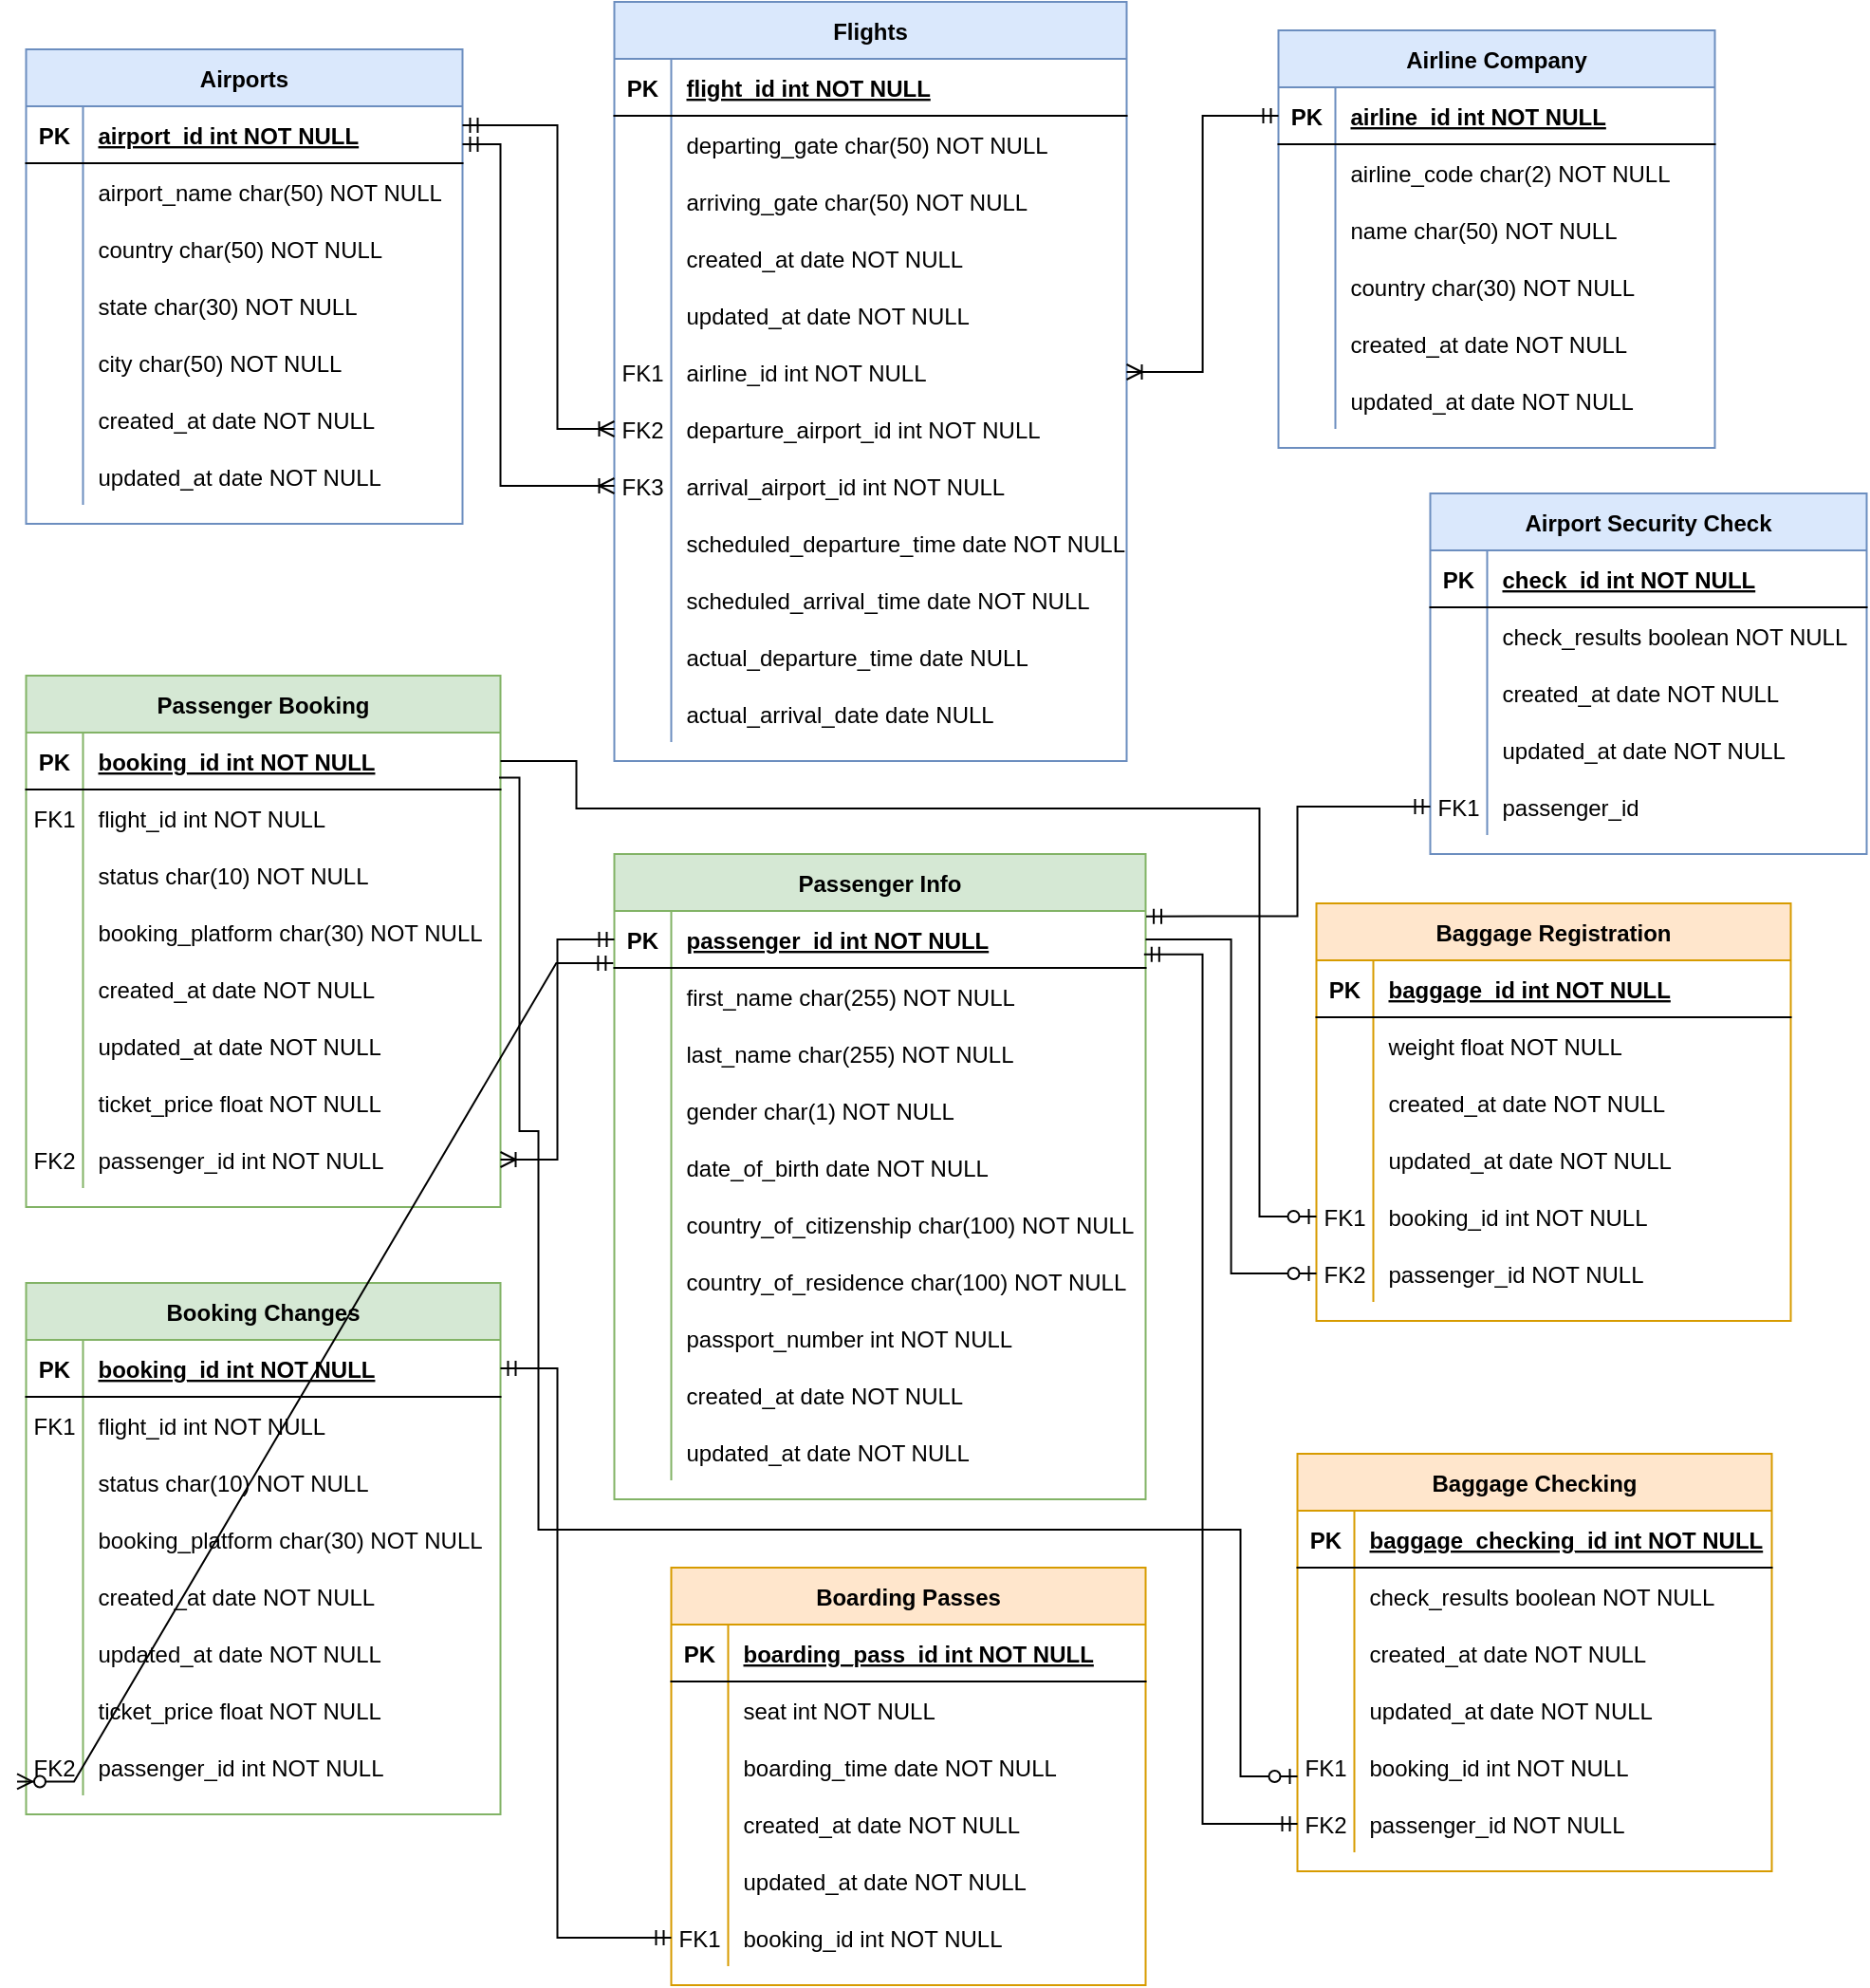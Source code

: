 <mxfile version="24.2.0" type="github">
  <diagram name="Page-1" id="2ca16b54-16f6-2749-3443-fa8db7711227">
    <mxGraphModel dx="1400" dy="871" grid="1" gridSize="10" guides="1" tooltips="1" connect="1" arrows="1" fold="1" page="1" pageScale="1.5" pageWidth="1100" pageHeight="850" background="none" math="0" shadow="0">
      <root>
        <mxCell id="0" />
        <mxCell id="1" parent="0" />
        <mxCell id="dIQh5cxcYu6PImuJjPMK-46" value="Airports" style="shape=table;startSize=30;container=1;collapsible=1;childLayout=tableLayout;fixedRows=1;rowLines=0;fontStyle=1;align=center;resizeLast=1;fillColor=#dae8fc;strokeColor=#6c8ebf;" vertex="1" parent="1">
          <mxGeometry x="384.75" y="85" width="230" height="250" as="geometry">
            <mxRectangle x="20" y="20" width="100" height="30" as="alternateBounds" />
          </mxGeometry>
        </mxCell>
        <mxCell id="dIQh5cxcYu6PImuJjPMK-47" value="" style="shape=partialRectangle;collapsible=0;dropTarget=0;pointerEvents=0;fillColor=none;points=[[0,0.5],[1,0.5]];portConstraint=eastwest;top=0;left=0;right=0;bottom=1;" vertex="1" parent="dIQh5cxcYu6PImuJjPMK-46">
          <mxGeometry y="30" width="230" height="30" as="geometry" />
        </mxCell>
        <mxCell id="dIQh5cxcYu6PImuJjPMK-48" value="PK" style="shape=partialRectangle;overflow=hidden;connectable=0;fillColor=none;top=0;left=0;bottom=0;right=0;fontStyle=1;" vertex="1" parent="dIQh5cxcYu6PImuJjPMK-47">
          <mxGeometry width="30" height="30" as="geometry">
            <mxRectangle width="30" height="30" as="alternateBounds" />
          </mxGeometry>
        </mxCell>
        <mxCell id="dIQh5cxcYu6PImuJjPMK-49" value="airport_id int NOT NULL " style="shape=partialRectangle;overflow=hidden;connectable=0;fillColor=none;top=0;left=0;bottom=0;right=0;align=left;spacingLeft=6;fontStyle=5;" vertex="1" parent="dIQh5cxcYu6PImuJjPMK-47">
          <mxGeometry x="30" width="200" height="30" as="geometry">
            <mxRectangle width="200" height="30" as="alternateBounds" />
          </mxGeometry>
        </mxCell>
        <mxCell id="dIQh5cxcYu6PImuJjPMK-50" value="" style="shape=partialRectangle;collapsible=0;dropTarget=0;pointerEvents=0;fillColor=none;points=[[0,0.5],[1,0.5]];portConstraint=eastwest;top=0;left=0;right=0;bottom=0;" vertex="1" parent="dIQh5cxcYu6PImuJjPMK-46">
          <mxGeometry y="60" width="230" height="30" as="geometry" />
        </mxCell>
        <mxCell id="dIQh5cxcYu6PImuJjPMK-51" value="" style="shape=partialRectangle;overflow=hidden;connectable=0;fillColor=none;top=0;left=0;bottom=0;right=0;" vertex="1" parent="dIQh5cxcYu6PImuJjPMK-50">
          <mxGeometry width="30" height="30" as="geometry">
            <mxRectangle width="30" height="30" as="alternateBounds" />
          </mxGeometry>
        </mxCell>
        <mxCell id="dIQh5cxcYu6PImuJjPMK-52" value="airport_name char(50) NOT NULL" style="shape=partialRectangle;overflow=hidden;connectable=0;fillColor=none;top=0;left=0;bottom=0;right=0;align=left;spacingLeft=6;" vertex="1" parent="dIQh5cxcYu6PImuJjPMK-50">
          <mxGeometry x="30" width="200" height="30" as="geometry">
            <mxRectangle width="200" height="30" as="alternateBounds" />
          </mxGeometry>
        </mxCell>
        <mxCell id="dIQh5cxcYu6PImuJjPMK-53" style="shape=partialRectangle;collapsible=0;dropTarget=0;pointerEvents=0;fillColor=none;points=[[0,0.5],[1,0.5]];portConstraint=eastwest;top=0;left=0;right=0;bottom=0;" vertex="1" parent="dIQh5cxcYu6PImuJjPMK-46">
          <mxGeometry y="90" width="230" height="30" as="geometry" />
        </mxCell>
        <mxCell id="dIQh5cxcYu6PImuJjPMK-54" style="shape=partialRectangle;overflow=hidden;connectable=0;fillColor=none;top=0;left=0;bottom=0;right=0;" vertex="1" parent="dIQh5cxcYu6PImuJjPMK-53">
          <mxGeometry width="30" height="30" as="geometry">
            <mxRectangle width="30" height="30" as="alternateBounds" />
          </mxGeometry>
        </mxCell>
        <mxCell id="dIQh5cxcYu6PImuJjPMK-55" value="country char(50) NOT NULL" style="shape=partialRectangle;overflow=hidden;connectable=0;fillColor=none;top=0;left=0;bottom=0;right=0;align=left;spacingLeft=6;" vertex="1" parent="dIQh5cxcYu6PImuJjPMK-53">
          <mxGeometry x="30" width="200" height="30" as="geometry">
            <mxRectangle width="200" height="30" as="alternateBounds" />
          </mxGeometry>
        </mxCell>
        <mxCell id="dIQh5cxcYu6PImuJjPMK-65" style="shape=partialRectangle;collapsible=0;dropTarget=0;pointerEvents=0;fillColor=none;points=[[0,0.5],[1,0.5]];portConstraint=eastwest;top=0;left=0;right=0;bottom=0;" vertex="1" parent="dIQh5cxcYu6PImuJjPMK-46">
          <mxGeometry y="120" width="230" height="30" as="geometry" />
        </mxCell>
        <mxCell id="dIQh5cxcYu6PImuJjPMK-66" style="shape=partialRectangle;overflow=hidden;connectable=0;fillColor=none;top=0;left=0;bottom=0;right=0;" vertex="1" parent="dIQh5cxcYu6PImuJjPMK-65">
          <mxGeometry width="30" height="30" as="geometry">
            <mxRectangle width="30" height="30" as="alternateBounds" />
          </mxGeometry>
        </mxCell>
        <mxCell id="dIQh5cxcYu6PImuJjPMK-67" value="state char(30) NOT NULL" style="shape=partialRectangle;overflow=hidden;connectable=0;fillColor=none;top=0;left=0;bottom=0;right=0;align=left;spacingLeft=6;" vertex="1" parent="dIQh5cxcYu6PImuJjPMK-65">
          <mxGeometry x="30" width="200" height="30" as="geometry">
            <mxRectangle width="200" height="30" as="alternateBounds" />
          </mxGeometry>
        </mxCell>
        <mxCell id="dIQh5cxcYu6PImuJjPMK-68" style="shape=partialRectangle;collapsible=0;dropTarget=0;pointerEvents=0;fillColor=none;points=[[0,0.5],[1,0.5]];portConstraint=eastwest;top=0;left=0;right=0;bottom=0;" vertex="1" parent="dIQh5cxcYu6PImuJjPMK-46">
          <mxGeometry y="150" width="230" height="30" as="geometry" />
        </mxCell>
        <mxCell id="dIQh5cxcYu6PImuJjPMK-69" style="shape=partialRectangle;overflow=hidden;connectable=0;fillColor=none;top=0;left=0;bottom=0;right=0;" vertex="1" parent="dIQh5cxcYu6PImuJjPMK-68">
          <mxGeometry width="30" height="30" as="geometry">
            <mxRectangle width="30" height="30" as="alternateBounds" />
          </mxGeometry>
        </mxCell>
        <mxCell id="dIQh5cxcYu6PImuJjPMK-70" value="city char(50) NOT NULL" style="shape=partialRectangle;overflow=hidden;connectable=0;fillColor=none;top=0;left=0;bottom=0;right=0;align=left;spacingLeft=6;" vertex="1" parent="dIQh5cxcYu6PImuJjPMK-68">
          <mxGeometry x="30" width="200" height="30" as="geometry">
            <mxRectangle width="200" height="30" as="alternateBounds" />
          </mxGeometry>
        </mxCell>
        <mxCell id="dIQh5cxcYu6PImuJjPMK-71" style="shape=partialRectangle;collapsible=0;dropTarget=0;pointerEvents=0;fillColor=none;points=[[0,0.5],[1,0.5]];portConstraint=eastwest;top=0;left=0;right=0;bottom=0;" vertex="1" parent="dIQh5cxcYu6PImuJjPMK-46">
          <mxGeometry y="180" width="230" height="30" as="geometry" />
        </mxCell>
        <mxCell id="dIQh5cxcYu6PImuJjPMK-72" style="shape=partialRectangle;overflow=hidden;connectable=0;fillColor=none;top=0;left=0;bottom=0;right=0;" vertex="1" parent="dIQh5cxcYu6PImuJjPMK-71">
          <mxGeometry width="30" height="30" as="geometry">
            <mxRectangle width="30" height="30" as="alternateBounds" />
          </mxGeometry>
        </mxCell>
        <mxCell id="dIQh5cxcYu6PImuJjPMK-73" value="created_at date NOT NULL" style="shape=partialRectangle;overflow=hidden;connectable=0;fillColor=none;top=0;left=0;bottom=0;right=0;align=left;spacingLeft=6;" vertex="1" parent="dIQh5cxcYu6PImuJjPMK-71">
          <mxGeometry x="30" width="200" height="30" as="geometry">
            <mxRectangle width="200" height="30" as="alternateBounds" />
          </mxGeometry>
        </mxCell>
        <mxCell id="dIQh5cxcYu6PImuJjPMK-74" style="shape=partialRectangle;collapsible=0;dropTarget=0;pointerEvents=0;fillColor=none;points=[[0,0.5],[1,0.5]];portConstraint=eastwest;top=0;left=0;right=0;bottom=0;" vertex="1" parent="dIQh5cxcYu6PImuJjPMK-46">
          <mxGeometry y="210" width="230" height="30" as="geometry" />
        </mxCell>
        <mxCell id="dIQh5cxcYu6PImuJjPMK-75" style="shape=partialRectangle;overflow=hidden;connectable=0;fillColor=none;top=0;left=0;bottom=0;right=0;" vertex="1" parent="dIQh5cxcYu6PImuJjPMK-74">
          <mxGeometry width="30" height="30" as="geometry">
            <mxRectangle width="30" height="30" as="alternateBounds" />
          </mxGeometry>
        </mxCell>
        <mxCell id="dIQh5cxcYu6PImuJjPMK-76" value="updated_at date NOT NULL" style="shape=partialRectangle;overflow=hidden;connectable=0;fillColor=none;top=0;left=0;bottom=0;right=0;align=left;spacingLeft=6;" vertex="1" parent="dIQh5cxcYu6PImuJjPMK-74">
          <mxGeometry x="30" width="200" height="30" as="geometry">
            <mxRectangle width="200" height="30" as="alternateBounds" />
          </mxGeometry>
        </mxCell>
        <mxCell id="dIQh5cxcYu6PImuJjPMK-91" value="Flights" style="shape=table;startSize=30;container=1;collapsible=1;childLayout=tableLayout;fixedRows=1;rowLines=0;fontStyle=1;align=center;resizeLast=1;fillColor=#dae8fc;strokeColor=#6c8ebf;" vertex="1" parent="1">
          <mxGeometry x="694.75" y="60" width="270" height="400" as="geometry">
            <mxRectangle x="20" y="20" width="100" height="30" as="alternateBounds" />
          </mxGeometry>
        </mxCell>
        <mxCell id="dIQh5cxcYu6PImuJjPMK-92" value="" style="shape=partialRectangle;collapsible=0;dropTarget=0;pointerEvents=0;fillColor=none;points=[[0,0.5],[1,0.5]];portConstraint=eastwest;top=0;left=0;right=0;bottom=1;" vertex="1" parent="dIQh5cxcYu6PImuJjPMK-91">
          <mxGeometry y="30" width="270" height="30" as="geometry" />
        </mxCell>
        <mxCell id="dIQh5cxcYu6PImuJjPMK-93" value="PK" style="shape=partialRectangle;overflow=hidden;connectable=0;fillColor=none;top=0;left=0;bottom=0;right=0;fontStyle=1;" vertex="1" parent="dIQh5cxcYu6PImuJjPMK-92">
          <mxGeometry width="30" height="30" as="geometry">
            <mxRectangle width="30" height="30" as="alternateBounds" />
          </mxGeometry>
        </mxCell>
        <mxCell id="dIQh5cxcYu6PImuJjPMK-94" value="flight_id int NOT NULL " style="shape=partialRectangle;overflow=hidden;connectable=0;fillColor=none;top=0;left=0;bottom=0;right=0;align=left;spacingLeft=6;fontStyle=5;" vertex="1" parent="dIQh5cxcYu6PImuJjPMK-92">
          <mxGeometry x="30" width="240" height="30" as="geometry">
            <mxRectangle width="240" height="30" as="alternateBounds" />
          </mxGeometry>
        </mxCell>
        <mxCell id="dIQh5cxcYu6PImuJjPMK-95" value="" style="shape=partialRectangle;collapsible=0;dropTarget=0;pointerEvents=0;fillColor=none;points=[[0,0.5],[1,0.5]];portConstraint=eastwest;top=0;left=0;right=0;bottom=0;" vertex="1" parent="dIQh5cxcYu6PImuJjPMK-91">
          <mxGeometry y="60" width="270" height="30" as="geometry" />
        </mxCell>
        <mxCell id="dIQh5cxcYu6PImuJjPMK-96" value="" style="shape=partialRectangle;overflow=hidden;connectable=0;fillColor=none;top=0;left=0;bottom=0;right=0;" vertex="1" parent="dIQh5cxcYu6PImuJjPMK-95">
          <mxGeometry width="30" height="30" as="geometry">
            <mxRectangle width="30" height="30" as="alternateBounds" />
          </mxGeometry>
        </mxCell>
        <mxCell id="dIQh5cxcYu6PImuJjPMK-97" value="departing_gate char(50) NOT NULL" style="shape=partialRectangle;overflow=hidden;connectable=0;fillColor=none;top=0;left=0;bottom=0;right=0;align=left;spacingLeft=6;" vertex="1" parent="dIQh5cxcYu6PImuJjPMK-95">
          <mxGeometry x="30" width="240" height="30" as="geometry">
            <mxRectangle width="240" height="30" as="alternateBounds" />
          </mxGeometry>
        </mxCell>
        <mxCell id="dIQh5cxcYu6PImuJjPMK-98" style="shape=partialRectangle;collapsible=0;dropTarget=0;pointerEvents=0;fillColor=none;points=[[0,0.5],[1,0.5]];portConstraint=eastwest;top=0;left=0;right=0;bottom=0;" vertex="1" parent="dIQh5cxcYu6PImuJjPMK-91">
          <mxGeometry y="90" width="270" height="30" as="geometry" />
        </mxCell>
        <mxCell id="dIQh5cxcYu6PImuJjPMK-99" style="shape=partialRectangle;overflow=hidden;connectable=0;fillColor=none;top=0;left=0;bottom=0;right=0;" vertex="1" parent="dIQh5cxcYu6PImuJjPMK-98">
          <mxGeometry width="30" height="30" as="geometry">
            <mxRectangle width="30" height="30" as="alternateBounds" />
          </mxGeometry>
        </mxCell>
        <mxCell id="dIQh5cxcYu6PImuJjPMK-100" value="arriving_gate char(50) NOT NULL" style="shape=partialRectangle;overflow=hidden;connectable=0;fillColor=none;top=0;left=0;bottom=0;right=0;align=left;spacingLeft=6;" vertex="1" parent="dIQh5cxcYu6PImuJjPMK-98">
          <mxGeometry x="30" width="240" height="30" as="geometry">
            <mxRectangle width="240" height="30" as="alternateBounds" />
          </mxGeometry>
        </mxCell>
        <mxCell id="dIQh5cxcYu6PImuJjPMK-101" style="shape=partialRectangle;collapsible=0;dropTarget=0;pointerEvents=0;fillColor=none;points=[[0,0.5],[1,0.5]];portConstraint=eastwest;top=0;left=0;right=0;bottom=0;" vertex="1" parent="dIQh5cxcYu6PImuJjPMK-91">
          <mxGeometry y="120" width="270" height="30" as="geometry" />
        </mxCell>
        <mxCell id="dIQh5cxcYu6PImuJjPMK-102" style="shape=partialRectangle;overflow=hidden;connectable=0;fillColor=none;top=0;left=0;bottom=0;right=0;" vertex="1" parent="dIQh5cxcYu6PImuJjPMK-101">
          <mxGeometry width="30" height="30" as="geometry">
            <mxRectangle width="30" height="30" as="alternateBounds" />
          </mxGeometry>
        </mxCell>
        <mxCell id="dIQh5cxcYu6PImuJjPMK-103" value="created_at date NOT NULL" style="shape=partialRectangle;overflow=hidden;connectable=0;fillColor=none;top=0;left=0;bottom=0;right=0;align=left;spacingLeft=6;" vertex="1" parent="dIQh5cxcYu6PImuJjPMK-101">
          <mxGeometry x="30" width="240" height="30" as="geometry">
            <mxRectangle width="240" height="30" as="alternateBounds" />
          </mxGeometry>
        </mxCell>
        <mxCell id="dIQh5cxcYu6PImuJjPMK-104" style="shape=partialRectangle;collapsible=0;dropTarget=0;pointerEvents=0;fillColor=none;points=[[0,0.5],[1,0.5]];portConstraint=eastwest;top=0;left=0;right=0;bottom=0;" vertex="1" parent="dIQh5cxcYu6PImuJjPMK-91">
          <mxGeometry y="150" width="270" height="30" as="geometry" />
        </mxCell>
        <mxCell id="dIQh5cxcYu6PImuJjPMK-105" style="shape=partialRectangle;overflow=hidden;connectable=0;fillColor=none;top=0;left=0;bottom=0;right=0;" vertex="1" parent="dIQh5cxcYu6PImuJjPMK-104">
          <mxGeometry width="30" height="30" as="geometry">
            <mxRectangle width="30" height="30" as="alternateBounds" />
          </mxGeometry>
        </mxCell>
        <mxCell id="dIQh5cxcYu6PImuJjPMK-106" value="updated_at date NOT NULL" style="shape=partialRectangle;overflow=hidden;connectable=0;fillColor=none;top=0;left=0;bottom=0;right=0;align=left;spacingLeft=6;" vertex="1" parent="dIQh5cxcYu6PImuJjPMK-104">
          <mxGeometry x="30" width="240" height="30" as="geometry">
            <mxRectangle width="240" height="30" as="alternateBounds" />
          </mxGeometry>
        </mxCell>
        <mxCell id="dIQh5cxcYu6PImuJjPMK-107" style="shape=partialRectangle;collapsible=0;dropTarget=0;pointerEvents=0;fillColor=none;points=[[0,0.5],[1,0.5]];portConstraint=eastwest;top=0;left=0;right=0;bottom=0;" vertex="1" parent="dIQh5cxcYu6PImuJjPMK-91">
          <mxGeometry y="180" width="270" height="30" as="geometry" />
        </mxCell>
        <mxCell id="dIQh5cxcYu6PImuJjPMK-108" value="FK1" style="shape=partialRectangle;overflow=hidden;connectable=0;fillColor=none;top=0;left=0;bottom=0;right=0;" vertex="1" parent="dIQh5cxcYu6PImuJjPMK-107">
          <mxGeometry width="30" height="30" as="geometry">
            <mxRectangle width="30" height="30" as="alternateBounds" />
          </mxGeometry>
        </mxCell>
        <mxCell id="dIQh5cxcYu6PImuJjPMK-109" value="airline_id int NOT NULL" style="shape=partialRectangle;overflow=hidden;connectable=0;fillColor=none;top=0;left=0;bottom=0;right=0;align=left;spacingLeft=6;" vertex="1" parent="dIQh5cxcYu6PImuJjPMK-107">
          <mxGeometry x="30" width="240" height="30" as="geometry">
            <mxRectangle width="240" height="30" as="alternateBounds" />
          </mxGeometry>
        </mxCell>
        <mxCell id="dIQh5cxcYu6PImuJjPMK-110" style="shape=partialRectangle;collapsible=0;dropTarget=0;pointerEvents=0;fillColor=none;points=[[0,0.5],[1,0.5]];portConstraint=eastwest;top=0;left=0;right=0;bottom=0;" vertex="1" parent="dIQh5cxcYu6PImuJjPMK-91">
          <mxGeometry y="210" width="270" height="30" as="geometry" />
        </mxCell>
        <mxCell id="dIQh5cxcYu6PImuJjPMK-111" value="FK2" style="shape=partialRectangle;overflow=hidden;connectable=0;fillColor=none;top=0;left=0;bottom=0;right=0;" vertex="1" parent="dIQh5cxcYu6PImuJjPMK-110">
          <mxGeometry width="30" height="30" as="geometry">
            <mxRectangle width="30" height="30" as="alternateBounds" />
          </mxGeometry>
        </mxCell>
        <mxCell id="dIQh5cxcYu6PImuJjPMK-112" value="departure_airport_id int NOT NULL" style="shape=partialRectangle;overflow=hidden;connectable=0;fillColor=none;top=0;left=0;bottom=0;right=0;align=left;spacingLeft=6;" vertex="1" parent="dIQh5cxcYu6PImuJjPMK-110">
          <mxGeometry x="30" width="240" height="30" as="geometry">
            <mxRectangle width="240" height="30" as="alternateBounds" />
          </mxGeometry>
        </mxCell>
        <mxCell id="dIQh5cxcYu6PImuJjPMK-113" style="shape=partialRectangle;collapsible=0;dropTarget=0;pointerEvents=0;fillColor=none;points=[[0,0.5],[1,0.5]];portConstraint=eastwest;top=0;left=0;right=0;bottom=0;" vertex="1" parent="dIQh5cxcYu6PImuJjPMK-91">
          <mxGeometry y="240" width="270" height="30" as="geometry" />
        </mxCell>
        <mxCell id="dIQh5cxcYu6PImuJjPMK-114" value="FK3" style="shape=partialRectangle;overflow=hidden;connectable=0;fillColor=none;top=0;left=0;bottom=0;right=0;" vertex="1" parent="dIQh5cxcYu6PImuJjPMK-113">
          <mxGeometry width="30" height="30" as="geometry">
            <mxRectangle width="30" height="30" as="alternateBounds" />
          </mxGeometry>
        </mxCell>
        <mxCell id="dIQh5cxcYu6PImuJjPMK-115" value="arrival_airport_id int NOT NULL" style="shape=partialRectangle;overflow=hidden;connectable=0;fillColor=none;top=0;left=0;bottom=0;right=0;align=left;spacingLeft=6;" vertex="1" parent="dIQh5cxcYu6PImuJjPMK-113">
          <mxGeometry x="30" width="240" height="30" as="geometry">
            <mxRectangle width="240" height="30" as="alternateBounds" />
          </mxGeometry>
        </mxCell>
        <mxCell id="dIQh5cxcYu6PImuJjPMK-116" style="shape=partialRectangle;collapsible=0;dropTarget=0;pointerEvents=0;fillColor=none;points=[[0,0.5],[1,0.5]];portConstraint=eastwest;top=0;left=0;right=0;bottom=0;" vertex="1" parent="dIQh5cxcYu6PImuJjPMK-91">
          <mxGeometry y="270" width="270" height="30" as="geometry" />
        </mxCell>
        <mxCell id="dIQh5cxcYu6PImuJjPMK-117" style="shape=partialRectangle;overflow=hidden;connectable=0;fillColor=none;top=0;left=0;bottom=0;right=0;" vertex="1" parent="dIQh5cxcYu6PImuJjPMK-116">
          <mxGeometry width="30" height="30" as="geometry">
            <mxRectangle width="30" height="30" as="alternateBounds" />
          </mxGeometry>
        </mxCell>
        <mxCell id="dIQh5cxcYu6PImuJjPMK-118" value="scheduled_departure_time date NOT NULL" style="shape=partialRectangle;overflow=hidden;connectable=0;fillColor=none;top=0;left=0;bottom=0;right=0;align=left;spacingLeft=6;" vertex="1" parent="dIQh5cxcYu6PImuJjPMK-116">
          <mxGeometry x="30" width="240" height="30" as="geometry">
            <mxRectangle width="240" height="30" as="alternateBounds" />
          </mxGeometry>
        </mxCell>
        <mxCell id="dIQh5cxcYu6PImuJjPMK-119" style="shape=partialRectangle;collapsible=0;dropTarget=0;pointerEvents=0;fillColor=none;points=[[0,0.5],[1,0.5]];portConstraint=eastwest;top=0;left=0;right=0;bottom=0;" vertex="1" parent="dIQh5cxcYu6PImuJjPMK-91">
          <mxGeometry y="300" width="270" height="30" as="geometry" />
        </mxCell>
        <mxCell id="dIQh5cxcYu6PImuJjPMK-120" style="shape=partialRectangle;overflow=hidden;connectable=0;fillColor=none;top=0;left=0;bottom=0;right=0;" vertex="1" parent="dIQh5cxcYu6PImuJjPMK-119">
          <mxGeometry width="30" height="30" as="geometry">
            <mxRectangle width="30" height="30" as="alternateBounds" />
          </mxGeometry>
        </mxCell>
        <mxCell id="dIQh5cxcYu6PImuJjPMK-121" value="scheduled_arrival_time date NOT NULL" style="shape=partialRectangle;overflow=hidden;connectable=0;fillColor=none;top=0;left=0;bottom=0;right=0;align=left;spacingLeft=6;" vertex="1" parent="dIQh5cxcYu6PImuJjPMK-119">
          <mxGeometry x="30" width="240" height="30" as="geometry">
            <mxRectangle width="240" height="30" as="alternateBounds" />
          </mxGeometry>
        </mxCell>
        <mxCell id="dIQh5cxcYu6PImuJjPMK-125" style="shape=partialRectangle;collapsible=0;dropTarget=0;pointerEvents=0;fillColor=none;points=[[0,0.5],[1,0.5]];portConstraint=eastwest;top=0;left=0;right=0;bottom=0;" vertex="1" parent="dIQh5cxcYu6PImuJjPMK-91">
          <mxGeometry y="330" width="270" height="30" as="geometry" />
        </mxCell>
        <mxCell id="dIQh5cxcYu6PImuJjPMK-126" style="shape=partialRectangle;overflow=hidden;connectable=0;fillColor=none;top=0;left=0;bottom=0;right=0;" vertex="1" parent="dIQh5cxcYu6PImuJjPMK-125">
          <mxGeometry width="30" height="30" as="geometry">
            <mxRectangle width="30" height="30" as="alternateBounds" />
          </mxGeometry>
        </mxCell>
        <mxCell id="dIQh5cxcYu6PImuJjPMK-127" value="actual_departure_time date NULL" style="shape=partialRectangle;overflow=hidden;connectable=0;fillColor=none;top=0;left=0;bottom=0;right=0;align=left;spacingLeft=6;" vertex="1" parent="dIQh5cxcYu6PImuJjPMK-125">
          <mxGeometry x="30" width="240" height="30" as="geometry">
            <mxRectangle width="240" height="30" as="alternateBounds" />
          </mxGeometry>
        </mxCell>
        <mxCell id="dIQh5cxcYu6PImuJjPMK-128" style="shape=partialRectangle;collapsible=0;dropTarget=0;pointerEvents=0;fillColor=none;points=[[0,0.5],[1,0.5]];portConstraint=eastwest;top=0;left=0;right=0;bottom=0;" vertex="1" parent="dIQh5cxcYu6PImuJjPMK-91">
          <mxGeometry y="360" width="270" height="30" as="geometry" />
        </mxCell>
        <mxCell id="dIQh5cxcYu6PImuJjPMK-129" style="shape=partialRectangle;overflow=hidden;connectable=0;fillColor=none;top=0;left=0;bottom=0;right=0;" vertex="1" parent="dIQh5cxcYu6PImuJjPMK-128">
          <mxGeometry width="30" height="30" as="geometry">
            <mxRectangle width="30" height="30" as="alternateBounds" />
          </mxGeometry>
        </mxCell>
        <mxCell id="dIQh5cxcYu6PImuJjPMK-130" value="actual_arrival_date date NULL" style="shape=partialRectangle;overflow=hidden;connectable=0;fillColor=none;top=0;left=0;bottom=0;right=0;align=left;spacingLeft=6;" vertex="1" parent="dIQh5cxcYu6PImuJjPMK-128">
          <mxGeometry x="30" width="240" height="30" as="geometry">
            <mxRectangle width="240" height="30" as="alternateBounds" />
          </mxGeometry>
        </mxCell>
        <mxCell id="dIQh5cxcYu6PImuJjPMK-139" value="Airline Company" style="shape=table;startSize=30;container=1;collapsible=1;childLayout=tableLayout;fixedRows=1;rowLines=0;fontStyle=1;align=center;resizeLast=1;fillColor=#dae8fc;strokeColor=#6c8ebf;" vertex="1" parent="1">
          <mxGeometry x="1044.75" y="75" width="230" height="220" as="geometry">
            <mxRectangle x="20" y="20" width="100" height="30" as="alternateBounds" />
          </mxGeometry>
        </mxCell>
        <mxCell id="dIQh5cxcYu6PImuJjPMK-140" value="" style="shape=partialRectangle;collapsible=0;dropTarget=0;pointerEvents=0;fillColor=none;points=[[0,0.5],[1,0.5]];portConstraint=eastwest;top=0;left=0;right=0;bottom=1;" vertex="1" parent="dIQh5cxcYu6PImuJjPMK-139">
          <mxGeometry y="30" width="230" height="30" as="geometry" />
        </mxCell>
        <mxCell id="dIQh5cxcYu6PImuJjPMK-141" value="PK" style="shape=partialRectangle;overflow=hidden;connectable=0;fillColor=none;top=0;left=0;bottom=0;right=0;fontStyle=1;" vertex="1" parent="dIQh5cxcYu6PImuJjPMK-140">
          <mxGeometry width="30" height="30" as="geometry">
            <mxRectangle width="30" height="30" as="alternateBounds" />
          </mxGeometry>
        </mxCell>
        <mxCell id="dIQh5cxcYu6PImuJjPMK-142" value="airline_id int NOT NULL " style="shape=partialRectangle;overflow=hidden;connectable=0;fillColor=none;top=0;left=0;bottom=0;right=0;align=left;spacingLeft=6;fontStyle=5;" vertex="1" parent="dIQh5cxcYu6PImuJjPMK-140">
          <mxGeometry x="30" width="200" height="30" as="geometry">
            <mxRectangle width="200" height="30" as="alternateBounds" />
          </mxGeometry>
        </mxCell>
        <mxCell id="dIQh5cxcYu6PImuJjPMK-143" value="" style="shape=partialRectangle;collapsible=0;dropTarget=0;pointerEvents=0;fillColor=none;points=[[0,0.5],[1,0.5]];portConstraint=eastwest;top=0;left=0;right=0;bottom=0;" vertex="1" parent="dIQh5cxcYu6PImuJjPMK-139">
          <mxGeometry y="60" width="230" height="30" as="geometry" />
        </mxCell>
        <mxCell id="dIQh5cxcYu6PImuJjPMK-144" value="" style="shape=partialRectangle;overflow=hidden;connectable=0;fillColor=none;top=0;left=0;bottom=0;right=0;" vertex="1" parent="dIQh5cxcYu6PImuJjPMK-143">
          <mxGeometry width="30" height="30" as="geometry">
            <mxRectangle width="30" height="30" as="alternateBounds" />
          </mxGeometry>
        </mxCell>
        <mxCell id="dIQh5cxcYu6PImuJjPMK-145" value="airline_code char(2) NOT NULL" style="shape=partialRectangle;overflow=hidden;connectable=0;fillColor=none;top=0;left=0;bottom=0;right=0;align=left;spacingLeft=6;" vertex="1" parent="dIQh5cxcYu6PImuJjPMK-143">
          <mxGeometry x="30" width="200" height="30" as="geometry">
            <mxRectangle width="200" height="30" as="alternateBounds" />
          </mxGeometry>
        </mxCell>
        <mxCell id="dIQh5cxcYu6PImuJjPMK-146" style="shape=partialRectangle;collapsible=0;dropTarget=0;pointerEvents=0;fillColor=none;points=[[0,0.5],[1,0.5]];portConstraint=eastwest;top=0;left=0;right=0;bottom=0;" vertex="1" parent="dIQh5cxcYu6PImuJjPMK-139">
          <mxGeometry y="90" width="230" height="30" as="geometry" />
        </mxCell>
        <mxCell id="dIQh5cxcYu6PImuJjPMK-147" style="shape=partialRectangle;overflow=hidden;connectable=0;fillColor=none;top=0;left=0;bottom=0;right=0;" vertex="1" parent="dIQh5cxcYu6PImuJjPMK-146">
          <mxGeometry width="30" height="30" as="geometry">
            <mxRectangle width="30" height="30" as="alternateBounds" />
          </mxGeometry>
        </mxCell>
        <mxCell id="dIQh5cxcYu6PImuJjPMK-148" value="name char(50) NOT NULL" style="shape=partialRectangle;overflow=hidden;connectable=0;fillColor=none;top=0;left=0;bottom=0;right=0;align=left;spacingLeft=6;" vertex="1" parent="dIQh5cxcYu6PImuJjPMK-146">
          <mxGeometry x="30" width="200" height="30" as="geometry">
            <mxRectangle width="200" height="30" as="alternateBounds" />
          </mxGeometry>
        </mxCell>
        <mxCell id="dIQh5cxcYu6PImuJjPMK-149" style="shape=partialRectangle;collapsible=0;dropTarget=0;pointerEvents=0;fillColor=none;points=[[0,0.5],[1,0.5]];portConstraint=eastwest;top=0;left=0;right=0;bottom=0;" vertex="1" parent="dIQh5cxcYu6PImuJjPMK-139">
          <mxGeometry y="120" width="230" height="30" as="geometry" />
        </mxCell>
        <mxCell id="dIQh5cxcYu6PImuJjPMK-150" style="shape=partialRectangle;overflow=hidden;connectable=0;fillColor=none;top=0;left=0;bottom=0;right=0;" vertex="1" parent="dIQh5cxcYu6PImuJjPMK-149">
          <mxGeometry width="30" height="30" as="geometry">
            <mxRectangle width="30" height="30" as="alternateBounds" />
          </mxGeometry>
        </mxCell>
        <mxCell id="dIQh5cxcYu6PImuJjPMK-151" value="country char(30) NOT NULL" style="shape=partialRectangle;overflow=hidden;connectable=0;fillColor=none;top=0;left=0;bottom=0;right=0;align=left;spacingLeft=6;" vertex="1" parent="dIQh5cxcYu6PImuJjPMK-149">
          <mxGeometry x="30" width="200" height="30" as="geometry">
            <mxRectangle width="200" height="30" as="alternateBounds" />
          </mxGeometry>
        </mxCell>
        <mxCell id="dIQh5cxcYu6PImuJjPMK-152" style="shape=partialRectangle;collapsible=0;dropTarget=0;pointerEvents=0;fillColor=none;points=[[0,0.5],[1,0.5]];portConstraint=eastwest;top=0;left=0;right=0;bottom=0;" vertex="1" parent="dIQh5cxcYu6PImuJjPMK-139">
          <mxGeometry y="150" width="230" height="30" as="geometry" />
        </mxCell>
        <mxCell id="dIQh5cxcYu6PImuJjPMK-153" style="shape=partialRectangle;overflow=hidden;connectable=0;fillColor=none;top=0;left=0;bottom=0;right=0;" vertex="1" parent="dIQh5cxcYu6PImuJjPMK-152">
          <mxGeometry width="30" height="30" as="geometry">
            <mxRectangle width="30" height="30" as="alternateBounds" />
          </mxGeometry>
        </mxCell>
        <mxCell id="dIQh5cxcYu6PImuJjPMK-154" value="created_at date NOT NULL" style="shape=partialRectangle;overflow=hidden;connectable=0;fillColor=none;top=0;left=0;bottom=0;right=0;align=left;spacingLeft=6;" vertex="1" parent="dIQh5cxcYu6PImuJjPMK-152">
          <mxGeometry x="30" width="200" height="30" as="geometry">
            <mxRectangle width="200" height="30" as="alternateBounds" />
          </mxGeometry>
        </mxCell>
        <mxCell id="dIQh5cxcYu6PImuJjPMK-155" style="shape=partialRectangle;collapsible=0;dropTarget=0;pointerEvents=0;fillColor=none;points=[[0,0.5],[1,0.5]];portConstraint=eastwest;top=0;left=0;right=0;bottom=0;" vertex="1" parent="dIQh5cxcYu6PImuJjPMK-139">
          <mxGeometry y="180" width="230" height="30" as="geometry" />
        </mxCell>
        <mxCell id="dIQh5cxcYu6PImuJjPMK-156" style="shape=partialRectangle;overflow=hidden;connectable=0;fillColor=none;top=0;left=0;bottom=0;right=0;" vertex="1" parent="dIQh5cxcYu6PImuJjPMK-155">
          <mxGeometry width="30" height="30" as="geometry">
            <mxRectangle width="30" height="30" as="alternateBounds" />
          </mxGeometry>
        </mxCell>
        <mxCell id="dIQh5cxcYu6PImuJjPMK-157" value="updated_at date NOT NULL" style="shape=partialRectangle;overflow=hidden;connectable=0;fillColor=none;top=0;left=0;bottom=0;right=0;align=left;spacingLeft=6;" vertex="1" parent="dIQh5cxcYu6PImuJjPMK-155">
          <mxGeometry x="30" width="200" height="30" as="geometry">
            <mxRectangle width="200" height="30" as="alternateBounds" />
          </mxGeometry>
        </mxCell>
        <mxCell id="dIQh5cxcYu6PImuJjPMK-162" value="" style="edgeStyle=orthogonalEdgeStyle;fontSize=12;html=1;endArrow=ERoneToMany;startArrow=ERmandOne;rounded=0;entryX=0;entryY=0.5;entryDx=0;entryDy=0;" edge="1" parent="1" target="dIQh5cxcYu6PImuJjPMK-110">
          <mxGeometry width="100" height="100" relative="1" as="geometry">
            <mxPoint x="614.75" y="125" as="sourcePoint" />
            <mxPoint x="604.75" y="425" as="targetPoint" />
            <Array as="points">
              <mxPoint x="664.75" y="125" />
              <mxPoint x="664.75" y="285" />
            </Array>
          </mxGeometry>
        </mxCell>
        <mxCell id="dIQh5cxcYu6PImuJjPMK-163" value="" style="edgeStyle=orthogonalEdgeStyle;fontSize=12;html=1;endArrow=ERoneToMany;startArrow=ERmandOne;rounded=0;entryX=0;entryY=0.5;entryDx=0;entryDy=0;" edge="1" parent="1" target="dIQh5cxcYu6PImuJjPMK-113">
          <mxGeometry width="100" height="100" relative="1" as="geometry">
            <mxPoint x="614.75" y="135" as="sourcePoint" />
            <mxPoint x="724.75" y="320" as="targetPoint" />
            <Array as="points">
              <mxPoint x="634.75" y="135" />
              <mxPoint x="634.75" y="315" />
            </Array>
          </mxGeometry>
        </mxCell>
        <mxCell id="dIQh5cxcYu6PImuJjPMK-175" value="Passenger Booking" style="shape=table;startSize=30;container=1;collapsible=1;childLayout=tableLayout;fixedRows=1;rowLines=0;fontStyle=1;align=center;resizeLast=1;fillColor=#d5e8d4;strokeColor=#82b366;" vertex="1" parent="1">
          <mxGeometry x="384.75" y="415" width="250" height="280" as="geometry" />
        </mxCell>
        <mxCell id="dIQh5cxcYu6PImuJjPMK-176" value="" style="shape=partialRectangle;collapsible=0;dropTarget=0;pointerEvents=0;fillColor=none;points=[[0,0.5],[1,0.5]];portConstraint=eastwest;top=0;left=0;right=0;bottom=1;" vertex="1" parent="dIQh5cxcYu6PImuJjPMK-175">
          <mxGeometry y="30" width="250" height="30" as="geometry" />
        </mxCell>
        <mxCell id="dIQh5cxcYu6PImuJjPMK-177" value="PK" style="shape=partialRectangle;overflow=hidden;connectable=0;fillColor=none;top=0;left=0;bottom=0;right=0;fontStyle=1;" vertex="1" parent="dIQh5cxcYu6PImuJjPMK-176">
          <mxGeometry width="30" height="30" as="geometry">
            <mxRectangle width="30" height="30" as="alternateBounds" />
          </mxGeometry>
        </mxCell>
        <mxCell id="dIQh5cxcYu6PImuJjPMK-178" value="booking_id int NOT NULL " style="shape=partialRectangle;overflow=hidden;connectable=0;fillColor=none;top=0;left=0;bottom=0;right=0;align=left;spacingLeft=6;fontStyle=5;" vertex="1" parent="dIQh5cxcYu6PImuJjPMK-176">
          <mxGeometry x="30" width="220" height="30" as="geometry">
            <mxRectangle width="220" height="30" as="alternateBounds" />
          </mxGeometry>
        </mxCell>
        <mxCell id="dIQh5cxcYu6PImuJjPMK-179" value="" style="shape=partialRectangle;collapsible=0;dropTarget=0;pointerEvents=0;fillColor=none;points=[[0,0.5],[1,0.5]];portConstraint=eastwest;top=0;left=0;right=0;bottom=0;" vertex="1" parent="dIQh5cxcYu6PImuJjPMK-175">
          <mxGeometry y="60" width="250" height="30" as="geometry" />
        </mxCell>
        <mxCell id="dIQh5cxcYu6PImuJjPMK-180" value="FK1" style="shape=partialRectangle;overflow=hidden;connectable=0;fillColor=none;top=0;left=0;bottom=0;right=0;" vertex="1" parent="dIQh5cxcYu6PImuJjPMK-179">
          <mxGeometry width="30" height="30" as="geometry">
            <mxRectangle width="30" height="30" as="alternateBounds" />
          </mxGeometry>
        </mxCell>
        <mxCell id="dIQh5cxcYu6PImuJjPMK-181" value="flight_id int NOT NULL" style="shape=partialRectangle;overflow=hidden;connectable=0;fillColor=none;top=0;left=0;bottom=0;right=0;align=left;spacingLeft=6;" vertex="1" parent="dIQh5cxcYu6PImuJjPMK-179">
          <mxGeometry x="30" width="220" height="30" as="geometry">
            <mxRectangle width="220" height="30" as="alternateBounds" />
          </mxGeometry>
        </mxCell>
        <mxCell id="dIQh5cxcYu6PImuJjPMK-182" value="" style="shape=partialRectangle;collapsible=0;dropTarget=0;pointerEvents=0;fillColor=none;points=[[0,0.5],[1,0.5]];portConstraint=eastwest;top=0;left=0;right=0;bottom=0;" vertex="1" parent="dIQh5cxcYu6PImuJjPMK-175">
          <mxGeometry y="90" width="250" height="30" as="geometry" />
        </mxCell>
        <mxCell id="dIQh5cxcYu6PImuJjPMK-183" value="" style="shape=partialRectangle;overflow=hidden;connectable=0;fillColor=none;top=0;left=0;bottom=0;right=0;" vertex="1" parent="dIQh5cxcYu6PImuJjPMK-182">
          <mxGeometry width="30" height="30" as="geometry">
            <mxRectangle width="30" height="30" as="alternateBounds" />
          </mxGeometry>
        </mxCell>
        <mxCell id="dIQh5cxcYu6PImuJjPMK-184" value="status char(10) NOT NULL" style="shape=partialRectangle;overflow=hidden;connectable=0;fillColor=none;top=0;left=0;bottom=0;right=0;align=left;spacingLeft=6;" vertex="1" parent="dIQh5cxcYu6PImuJjPMK-182">
          <mxGeometry x="30" width="220" height="30" as="geometry">
            <mxRectangle width="220" height="30" as="alternateBounds" />
          </mxGeometry>
        </mxCell>
        <mxCell id="dIQh5cxcYu6PImuJjPMK-185" style="shape=partialRectangle;collapsible=0;dropTarget=0;pointerEvents=0;fillColor=none;points=[[0,0.5],[1,0.5]];portConstraint=eastwest;top=0;left=0;right=0;bottom=0;" vertex="1" parent="dIQh5cxcYu6PImuJjPMK-175">
          <mxGeometry y="120" width="250" height="30" as="geometry" />
        </mxCell>
        <mxCell id="dIQh5cxcYu6PImuJjPMK-186" style="shape=partialRectangle;overflow=hidden;connectable=0;fillColor=none;top=0;left=0;bottom=0;right=0;" vertex="1" parent="dIQh5cxcYu6PImuJjPMK-185">
          <mxGeometry width="30" height="30" as="geometry">
            <mxRectangle width="30" height="30" as="alternateBounds" />
          </mxGeometry>
        </mxCell>
        <mxCell id="dIQh5cxcYu6PImuJjPMK-187" value="booking_platform char(30) NOT NULL" style="shape=partialRectangle;overflow=hidden;connectable=0;fillColor=none;top=0;left=0;bottom=0;right=0;align=left;spacingLeft=6;" vertex="1" parent="dIQh5cxcYu6PImuJjPMK-185">
          <mxGeometry x="30" width="220" height="30" as="geometry">
            <mxRectangle width="220" height="30" as="alternateBounds" />
          </mxGeometry>
        </mxCell>
        <mxCell id="dIQh5cxcYu6PImuJjPMK-188" style="shape=partialRectangle;collapsible=0;dropTarget=0;pointerEvents=0;fillColor=none;points=[[0,0.5],[1,0.5]];portConstraint=eastwest;top=0;left=0;right=0;bottom=0;" vertex="1" parent="dIQh5cxcYu6PImuJjPMK-175">
          <mxGeometry y="150" width="250" height="30" as="geometry" />
        </mxCell>
        <mxCell id="dIQh5cxcYu6PImuJjPMK-189" style="shape=partialRectangle;overflow=hidden;connectable=0;fillColor=none;top=0;left=0;bottom=0;right=0;" vertex="1" parent="dIQh5cxcYu6PImuJjPMK-188">
          <mxGeometry width="30" height="30" as="geometry">
            <mxRectangle width="30" height="30" as="alternateBounds" />
          </mxGeometry>
        </mxCell>
        <mxCell id="dIQh5cxcYu6PImuJjPMK-190" value="created_at date NOT NULL" style="shape=partialRectangle;overflow=hidden;connectable=0;fillColor=none;top=0;left=0;bottom=0;right=0;align=left;spacingLeft=6;" vertex="1" parent="dIQh5cxcYu6PImuJjPMK-188">
          <mxGeometry x="30" width="220" height="30" as="geometry">
            <mxRectangle width="220" height="30" as="alternateBounds" />
          </mxGeometry>
        </mxCell>
        <mxCell id="dIQh5cxcYu6PImuJjPMK-191" style="shape=partialRectangle;collapsible=0;dropTarget=0;pointerEvents=0;fillColor=none;points=[[0,0.5],[1,0.5]];portConstraint=eastwest;top=0;left=0;right=0;bottom=0;" vertex="1" parent="dIQh5cxcYu6PImuJjPMK-175">
          <mxGeometry y="180" width="250" height="30" as="geometry" />
        </mxCell>
        <mxCell id="dIQh5cxcYu6PImuJjPMK-192" style="shape=partialRectangle;overflow=hidden;connectable=0;fillColor=none;top=0;left=0;bottom=0;right=0;" vertex="1" parent="dIQh5cxcYu6PImuJjPMK-191">
          <mxGeometry width="30" height="30" as="geometry">
            <mxRectangle width="30" height="30" as="alternateBounds" />
          </mxGeometry>
        </mxCell>
        <mxCell id="dIQh5cxcYu6PImuJjPMK-193" value="updated_at date NOT NULL" style="shape=partialRectangle;overflow=hidden;connectable=0;fillColor=none;top=0;left=0;bottom=0;right=0;align=left;spacingLeft=6;" vertex="1" parent="dIQh5cxcYu6PImuJjPMK-191">
          <mxGeometry x="30" width="220" height="30" as="geometry">
            <mxRectangle width="220" height="30" as="alternateBounds" />
          </mxGeometry>
        </mxCell>
        <mxCell id="dIQh5cxcYu6PImuJjPMK-194" style="shape=partialRectangle;collapsible=0;dropTarget=0;pointerEvents=0;fillColor=none;points=[[0,0.5],[1,0.5]];portConstraint=eastwest;top=0;left=0;right=0;bottom=0;" vertex="1" parent="dIQh5cxcYu6PImuJjPMK-175">
          <mxGeometry y="210" width="250" height="30" as="geometry" />
        </mxCell>
        <mxCell id="dIQh5cxcYu6PImuJjPMK-195" style="shape=partialRectangle;overflow=hidden;connectable=0;fillColor=none;top=0;left=0;bottom=0;right=0;" vertex="1" parent="dIQh5cxcYu6PImuJjPMK-194">
          <mxGeometry width="30" height="30" as="geometry">
            <mxRectangle width="30" height="30" as="alternateBounds" />
          </mxGeometry>
        </mxCell>
        <mxCell id="dIQh5cxcYu6PImuJjPMK-196" value="ticket_price float NOT NULL" style="shape=partialRectangle;overflow=hidden;connectable=0;fillColor=none;top=0;left=0;bottom=0;right=0;align=left;spacingLeft=6;" vertex="1" parent="dIQh5cxcYu6PImuJjPMK-194">
          <mxGeometry x="30" width="220" height="30" as="geometry">
            <mxRectangle width="220" height="30" as="alternateBounds" />
          </mxGeometry>
        </mxCell>
        <mxCell id="dIQh5cxcYu6PImuJjPMK-197" style="shape=partialRectangle;collapsible=0;dropTarget=0;pointerEvents=0;fillColor=none;points=[[0,0.5],[1,0.5]];portConstraint=eastwest;top=0;left=0;right=0;bottom=0;" vertex="1" parent="dIQh5cxcYu6PImuJjPMK-175">
          <mxGeometry y="240" width="250" height="30" as="geometry" />
        </mxCell>
        <mxCell id="dIQh5cxcYu6PImuJjPMK-198" value="FK2" style="shape=partialRectangle;overflow=hidden;connectable=0;fillColor=none;top=0;left=0;bottom=0;right=0;" vertex="1" parent="dIQh5cxcYu6PImuJjPMK-197">
          <mxGeometry width="30" height="30" as="geometry">
            <mxRectangle width="30" height="30" as="alternateBounds" />
          </mxGeometry>
        </mxCell>
        <mxCell id="dIQh5cxcYu6PImuJjPMK-199" value="passenger_id int NOT NULL" style="shape=partialRectangle;overflow=hidden;connectable=0;fillColor=none;top=0;left=0;bottom=0;right=0;align=left;spacingLeft=6;" vertex="1" parent="dIQh5cxcYu6PImuJjPMK-197">
          <mxGeometry x="30" width="220" height="30" as="geometry">
            <mxRectangle width="220" height="30" as="alternateBounds" />
          </mxGeometry>
        </mxCell>
        <mxCell id="dIQh5cxcYu6PImuJjPMK-222" value="Passenger Info" style="shape=table;startSize=30;container=1;collapsible=1;childLayout=tableLayout;fixedRows=1;rowLines=0;fontStyle=1;align=center;resizeLast=1;fillColor=#d5e8d4;strokeColor=#82b366;" vertex="1" parent="1">
          <mxGeometry x="694.75" y="509" width="280" height="340" as="geometry" />
        </mxCell>
        <mxCell id="dIQh5cxcYu6PImuJjPMK-223" value="" style="shape=partialRectangle;collapsible=0;dropTarget=0;pointerEvents=0;fillColor=none;points=[[0,0.5],[1,0.5]];portConstraint=eastwest;top=0;left=0;right=0;bottom=1;" vertex="1" parent="dIQh5cxcYu6PImuJjPMK-222">
          <mxGeometry y="30" width="280" height="30" as="geometry" />
        </mxCell>
        <mxCell id="dIQh5cxcYu6PImuJjPMK-224" value="PK" style="shape=partialRectangle;overflow=hidden;connectable=0;fillColor=none;top=0;left=0;bottom=0;right=0;fontStyle=1;" vertex="1" parent="dIQh5cxcYu6PImuJjPMK-223">
          <mxGeometry width="30" height="30" as="geometry">
            <mxRectangle width="30" height="30" as="alternateBounds" />
          </mxGeometry>
        </mxCell>
        <mxCell id="dIQh5cxcYu6PImuJjPMK-225" value="passenger_id int NOT NULL " style="shape=partialRectangle;overflow=hidden;connectable=0;fillColor=none;top=0;left=0;bottom=0;right=0;align=left;spacingLeft=6;fontStyle=5;" vertex="1" parent="dIQh5cxcYu6PImuJjPMK-223">
          <mxGeometry x="30" width="250" height="30" as="geometry">
            <mxRectangle width="250" height="30" as="alternateBounds" />
          </mxGeometry>
        </mxCell>
        <mxCell id="dIQh5cxcYu6PImuJjPMK-226" value="" style="shape=partialRectangle;collapsible=0;dropTarget=0;pointerEvents=0;fillColor=none;points=[[0,0.5],[1,0.5]];portConstraint=eastwest;top=0;left=0;right=0;bottom=0;" vertex="1" parent="dIQh5cxcYu6PImuJjPMK-222">
          <mxGeometry y="60" width="280" height="30" as="geometry" />
        </mxCell>
        <mxCell id="dIQh5cxcYu6PImuJjPMK-227" value="" style="shape=partialRectangle;overflow=hidden;connectable=0;fillColor=none;top=0;left=0;bottom=0;right=0;" vertex="1" parent="dIQh5cxcYu6PImuJjPMK-226">
          <mxGeometry width="30" height="30" as="geometry">
            <mxRectangle width="30" height="30" as="alternateBounds" />
          </mxGeometry>
        </mxCell>
        <mxCell id="dIQh5cxcYu6PImuJjPMK-228" value="first_name char(255) NOT NULL" style="shape=partialRectangle;overflow=hidden;connectable=0;fillColor=none;top=0;left=0;bottom=0;right=0;align=left;spacingLeft=6;" vertex="1" parent="dIQh5cxcYu6PImuJjPMK-226">
          <mxGeometry x="30" width="250" height="30" as="geometry">
            <mxRectangle width="250" height="30" as="alternateBounds" />
          </mxGeometry>
        </mxCell>
        <mxCell id="dIQh5cxcYu6PImuJjPMK-229" value="" style="shape=partialRectangle;collapsible=0;dropTarget=0;pointerEvents=0;fillColor=none;points=[[0,0.5],[1,0.5]];portConstraint=eastwest;top=0;left=0;right=0;bottom=0;" vertex="1" parent="dIQh5cxcYu6PImuJjPMK-222">
          <mxGeometry y="90" width="280" height="30" as="geometry" />
        </mxCell>
        <mxCell id="dIQh5cxcYu6PImuJjPMK-230" value="" style="shape=partialRectangle;overflow=hidden;connectable=0;fillColor=none;top=0;left=0;bottom=0;right=0;" vertex="1" parent="dIQh5cxcYu6PImuJjPMK-229">
          <mxGeometry width="30" height="30" as="geometry">
            <mxRectangle width="30" height="30" as="alternateBounds" />
          </mxGeometry>
        </mxCell>
        <mxCell id="dIQh5cxcYu6PImuJjPMK-231" value="last_name char(255) NOT NULL" style="shape=partialRectangle;overflow=hidden;connectable=0;fillColor=none;top=0;left=0;bottom=0;right=0;align=left;spacingLeft=6;" vertex="1" parent="dIQh5cxcYu6PImuJjPMK-229">
          <mxGeometry x="30" width="250" height="30" as="geometry">
            <mxRectangle width="250" height="30" as="alternateBounds" />
          </mxGeometry>
        </mxCell>
        <mxCell id="dIQh5cxcYu6PImuJjPMK-232" style="shape=partialRectangle;collapsible=0;dropTarget=0;pointerEvents=0;fillColor=none;points=[[0,0.5],[1,0.5]];portConstraint=eastwest;top=0;left=0;right=0;bottom=0;" vertex="1" parent="dIQh5cxcYu6PImuJjPMK-222">
          <mxGeometry y="120" width="280" height="30" as="geometry" />
        </mxCell>
        <mxCell id="dIQh5cxcYu6PImuJjPMK-233" style="shape=partialRectangle;overflow=hidden;connectable=0;fillColor=none;top=0;left=0;bottom=0;right=0;" vertex="1" parent="dIQh5cxcYu6PImuJjPMK-232">
          <mxGeometry width="30" height="30" as="geometry">
            <mxRectangle width="30" height="30" as="alternateBounds" />
          </mxGeometry>
        </mxCell>
        <mxCell id="dIQh5cxcYu6PImuJjPMK-234" value="gender char(1) NOT NULL" style="shape=partialRectangle;overflow=hidden;connectable=0;fillColor=none;top=0;left=0;bottom=0;right=0;align=left;spacingLeft=6;" vertex="1" parent="dIQh5cxcYu6PImuJjPMK-232">
          <mxGeometry x="30" width="250" height="30" as="geometry">
            <mxRectangle width="250" height="30" as="alternateBounds" />
          </mxGeometry>
        </mxCell>
        <mxCell id="dIQh5cxcYu6PImuJjPMK-235" style="shape=partialRectangle;collapsible=0;dropTarget=0;pointerEvents=0;fillColor=none;points=[[0,0.5],[1,0.5]];portConstraint=eastwest;top=0;left=0;right=0;bottom=0;" vertex="1" parent="dIQh5cxcYu6PImuJjPMK-222">
          <mxGeometry y="150" width="280" height="30" as="geometry" />
        </mxCell>
        <mxCell id="dIQh5cxcYu6PImuJjPMK-236" style="shape=partialRectangle;overflow=hidden;connectable=0;fillColor=none;top=0;left=0;bottom=0;right=0;" vertex="1" parent="dIQh5cxcYu6PImuJjPMK-235">
          <mxGeometry width="30" height="30" as="geometry">
            <mxRectangle width="30" height="30" as="alternateBounds" />
          </mxGeometry>
        </mxCell>
        <mxCell id="dIQh5cxcYu6PImuJjPMK-237" value="date_of_birth date NOT NULL" style="shape=partialRectangle;overflow=hidden;connectable=0;fillColor=none;top=0;left=0;bottom=0;right=0;align=left;spacingLeft=6;" vertex="1" parent="dIQh5cxcYu6PImuJjPMK-235">
          <mxGeometry x="30" width="250" height="30" as="geometry">
            <mxRectangle width="250" height="30" as="alternateBounds" />
          </mxGeometry>
        </mxCell>
        <mxCell id="dIQh5cxcYu6PImuJjPMK-238" style="shape=partialRectangle;collapsible=0;dropTarget=0;pointerEvents=0;fillColor=none;points=[[0,0.5],[1,0.5]];portConstraint=eastwest;top=0;left=0;right=0;bottom=0;" vertex="1" parent="dIQh5cxcYu6PImuJjPMK-222">
          <mxGeometry y="180" width="280" height="30" as="geometry" />
        </mxCell>
        <mxCell id="dIQh5cxcYu6PImuJjPMK-239" style="shape=partialRectangle;overflow=hidden;connectable=0;fillColor=none;top=0;left=0;bottom=0;right=0;" vertex="1" parent="dIQh5cxcYu6PImuJjPMK-238">
          <mxGeometry width="30" height="30" as="geometry">
            <mxRectangle width="30" height="30" as="alternateBounds" />
          </mxGeometry>
        </mxCell>
        <mxCell id="dIQh5cxcYu6PImuJjPMK-240" value="country_of_citizenship char(100) NOT NULL" style="shape=partialRectangle;overflow=hidden;connectable=0;fillColor=none;top=0;left=0;bottom=0;right=0;align=left;spacingLeft=6;" vertex="1" parent="dIQh5cxcYu6PImuJjPMK-238">
          <mxGeometry x="30" width="250" height="30" as="geometry">
            <mxRectangle width="250" height="30" as="alternateBounds" />
          </mxGeometry>
        </mxCell>
        <mxCell id="dIQh5cxcYu6PImuJjPMK-241" style="shape=partialRectangle;collapsible=0;dropTarget=0;pointerEvents=0;fillColor=none;points=[[0,0.5],[1,0.5]];portConstraint=eastwest;top=0;left=0;right=0;bottom=0;" vertex="1" parent="dIQh5cxcYu6PImuJjPMK-222">
          <mxGeometry y="210" width="280" height="30" as="geometry" />
        </mxCell>
        <mxCell id="dIQh5cxcYu6PImuJjPMK-242" style="shape=partialRectangle;overflow=hidden;connectable=0;fillColor=none;top=0;left=0;bottom=0;right=0;" vertex="1" parent="dIQh5cxcYu6PImuJjPMK-241">
          <mxGeometry width="30" height="30" as="geometry">
            <mxRectangle width="30" height="30" as="alternateBounds" />
          </mxGeometry>
        </mxCell>
        <mxCell id="dIQh5cxcYu6PImuJjPMK-243" value="country_of_residence char(100) NOT NULL" style="shape=partialRectangle;overflow=hidden;connectable=0;fillColor=none;top=0;left=0;bottom=0;right=0;align=left;spacingLeft=6;" vertex="1" parent="dIQh5cxcYu6PImuJjPMK-241">
          <mxGeometry x="30" width="250" height="30" as="geometry">
            <mxRectangle width="250" height="30" as="alternateBounds" />
          </mxGeometry>
        </mxCell>
        <mxCell id="dIQh5cxcYu6PImuJjPMK-244" style="shape=partialRectangle;collapsible=0;dropTarget=0;pointerEvents=0;fillColor=none;points=[[0,0.5],[1,0.5]];portConstraint=eastwest;top=0;left=0;right=0;bottom=0;" vertex="1" parent="dIQh5cxcYu6PImuJjPMK-222">
          <mxGeometry y="240" width="280" height="30" as="geometry" />
        </mxCell>
        <mxCell id="dIQh5cxcYu6PImuJjPMK-245" value="" style="shape=partialRectangle;overflow=hidden;connectable=0;fillColor=none;top=0;left=0;bottom=0;right=0;" vertex="1" parent="dIQh5cxcYu6PImuJjPMK-244">
          <mxGeometry width="30" height="30" as="geometry">
            <mxRectangle width="30" height="30" as="alternateBounds" />
          </mxGeometry>
        </mxCell>
        <mxCell id="dIQh5cxcYu6PImuJjPMK-246" value="passport_number int NOT NULL" style="shape=partialRectangle;overflow=hidden;connectable=0;fillColor=none;top=0;left=0;bottom=0;right=0;align=left;spacingLeft=6;" vertex="1" parent="dIQh5cxcYu6PImuJjPMK-244">
          <mxGeometry x="30" width="250" height="30" as="geometry">
            <mxRectangle width="250" height="30" as="alternateBounds" />
          </mxGeometry>
        </mxCell>
        <mxCell id="dIQh5cxcYu6PImuJjPMK-250" style="shape=partialRectangle;collapsible=0;dropTarget=0;pointerEvents=0;fillColor=none;points=[[0,0.5],[1,0.5]];portConstraint=eastwest;top=0;left=0;right=0;bottom=0;" vertex="1" parent="dIQh5cxcYu6PImuJjPMK-222">
          <mxGeometry y="270" width="280" height="30" as="geometry" />
        </mxCell>
        <mxCell id="dIQh5cxcYu6PImuJjPMK-251" style="shape=partialRectangle;overflow=hidden;connectable=0;fillColor=none;top=0;left=0;bottom=0;right=0;" vertex="1" parent="dIQh5cxcYu6PImuJjPMK-250">
          <mxGeometry width="30" height="30" as="geometry">
            <mxRectangle width="30" height="30" as="alternateBounds" />
          </mxGeometry>
        </mxCell>
        <mxCell id="dIQh5cxcYu6PImuJjPMK-252" value="created_at date NOT NULL" style="shape=partialRectangle;overflow=hidden;connectable=0;fillColor=none;top=0;left=0;bottom=0;right=0;align=left;spacingLeft=6;" vertex="1" parent="dIQh5cxcYu6PImuJjPMK-250">
          <mxGeometry x="30" width="250" height="30" as="geometry">
            <mxRectangle width="250" height="30" as="alternateBounds" />
          </mxGeometry>
        </mxCell>
        <mxCell id="dIQh5cxcYu6PImuJjPMK-247" style="shape=partialRectangle;collapsible=0;dropTarget=0;pointerEvents=0;fillColor=none;points=[[0,0.5],[1,0.5]];portConstraint=eastwest;top=0;left=0;right=0;bottom=0;" vertex="1" parent="dIQh5cxcYu6PImuJjPMK-222">
          <mxGeometry y="300" width="280" height="30" as="geometry" />
        </mxCell>
        <mxCell id="dIQh5cxcYu6PImuJjPMK-248" style="shape=partialRectangle;overflow=hidden;connectable=0;fillColor=none;top=0;left=0;bottom=0;right=0;" vertex="1" parent="dIQh5cxcYu6PImuJjPMK-247">
          <mxGeometry width="30" height="30" as="geometry">
            <mxRectangle width="30" height="30" as="alternateBounds" />
          </mxGeometry>
        </mxCell>
        <mxCell id="dIQh5cxcYu6PImuJjPMK-249" value="updated_at date NOT NULL" style="shape=partialRectangle;overflow=hidden;connectable=0;fillColor=none;top=0;left=0;bottom=0;right=0;align=left;spacingLeft=6;" vertex="1" parent="dIQh5cxcYu6PImuJjPMK-247">
          <mxGeometry x="30" width="250" height="30" as="geometry">
            <mxRectangle width="250" height="30" as="alternateBounds" />
          </mxGeometry>
        </mxCell>
        <mxCell id="dIQh5cxcYu6PImuJjPMK-253" value="" style="edgeStyle=entityRelationEdgeStyle;fontSize=12;html=1;endArrow=ERoneToMany;startArrow=ERmandOne;rounded=0;entryX=1;entryY=0.5;entryDx=0;entryDy=0;exitX=0;exitY=0.5;exitDx=0;exitDy=0;" edge="1" parent="1" source="dIQh5cxcYu6PImuJjPMK-223" target="dIQh5cxcYu6PImuJjPMK-197">
          <mxGeometry width="100" height="100" relative="1" as="geometry">
            <mxPoint x="564.75" y="865" as="sourcePoint" />
            <mxPoint x="664.75" y="765" as="targetPoint" />
          </mxGeometry>
        </mxCell>
        <mxCell id="dIQh5cxcYu6PImuJjPMK-265" value="Booking Changes" style="shape=table;startSize=30;container=1;collapsible=1;childLayout=tableLayout;fixedRows=1;rowLines=0;fontStyle=1;align=center;resizeLast=1;fillColor=#d5e8d4;strokeColor=#82b366;" vertex="1" parent="1">
          <mxGeometry x="384.75" y="735" width="250" height="280" as="geometry" />
        </mxCell>
        <mxCell id="dIQh5cxcYu6PImuJjPMK-266" value="" style="shape=partialRectangle;collapsible=0;dropTarget=0;pointerEvents=0;fillColor=none;points=[[0,0.5],[1,0.5]];portConstraint=eastwest;top=0;left=0;right=0;bottom=1;" vertex="1" parent="dIQh5cxcYu6PImuJjPMK-265">
          <mxGeometry y="30" width="250" height="30" as="geometry" />
        </mxCell>
        <mxCell id="dIQh5cxcYu6PImuJjPMK-267" value="PK" style="shape=partialRectangle;overflow=hidden;connectable=0;fillColor=none;top=0;left=0;bottom=0;right=0;fontStyle=1;" vertex="1" parent="dIQh5cxcYu6PImuJjPMK-266">
          <mxGeometry width="30" height="30" as="geometry">
            <mxRectangle width="30" height="30" as="alternateBounds" />
          </mxGeometry>
        </mxCell>
        <mxCell id="dIQh5cxcYu6PImuJjPMK-268" value="booking_id int NOT NULL " style="shape=partialRectangle;overflow=hidden;connectable=0;fillColor=none;top=0;left=0;bottom=0;right=0;align=left;spacingLeft=6;fontStyle=5;" vertex="1" parent="dIQh5cxcYu6PImuJjPMK-266">
          <mxGeometry x="30" width="220" height="30" as="geometry">
            <mxRectangle width="220" height="30" as="alternateBounds" />
          </mxGeometry>
        </mxCell>
        <mxCell id="dIQh5cxcYu6PImuJjPMK-269" value="" style="shape=partialRectangle;collapsible=0;dropTarget=0;pointerEvents=0;fillColor=none;points=[[0,0.5],[1,0.5]];portConstraint=eastwest;top=0;left=0;right=0;bottom=0;" vertex="1" parent="dIQh5cxcYu6PImuJjPMK-265">
          <mxGeometry y="60" width="250" height="30" as="geometry" />
        </mxCell>
        <mxCell id="dIQh5cxcYu6PImuJjPMK-270" value="FK1" style="shape=partialRectangle;overflow=hidden;connectable=0;fillColor=none;top=0;left=0;bottom=0;right=0;" vertex="1" parent="dIQh5cxcYu6PImuJjPMK-269">
          <mxGeometry width="30" height="30" as="geometry">
            <mxRectangle width="30" height="30" as="alternateBounds" />
          </mxGeometry>
        </mxCell>
        <mxCell id="dIQh5cxcYu6PImuJjPMK-271" value="flight_id int NOT NULL" style="shape=partialRectangle;overflow=hidden;connectable=0;fillColor=none;top=0;left=0;bottom=0;right=0;align=left;spacingLeft=6;" vertex="1" parent="dIQh5cxcYu6PImuJjPMK-269">
          <mxGeometry x="30" width="220" height="30" as="geometry">
            <mxRectangle width="220" height="30" as="alternateBounds" />
          </mxGeometry>
        </mxCell>
        <mxCell id="dIQh5cxcYu6PImuJjPMK-272" value="" style="shape=partialRectangle;collapsible=0;dropTarget=0;pointerEvents=0;fillColor=none;points=[[0,0.5],[1,0.5]];portConstraint=eastwest;top=0;left=0;right=0;bottom=0;" vertex="1" parent="dIQh5cxcYu6PImuJjPMK-265">
          <mxGeometry y="90" width="250" height="30" as="geometry" />
        </mxCell>
        <mxCell id="dIQh5cxcYu6PImuJjPMK-273" value="" style="shape=partialRectangle;overflow=hidden;connectable=0;fillColor=none;top=0;left=0;bottom=0;right=0;" vertex="1" parent="dIQh5cxcYu6PImuJjPMK-272">
          <mxGeometry width="30" height="30" as="geometry">
            <mxRectangle width="30" height="30" as="alternateBounds" />
          </mxGeometry>
        </mxCell>
        <mxCell id="dIQh5cxcYu6PImuJjPMK-274" value="status char(10) NOT NULL" style="shape=partialRectangle;overflow=hidden;connectable=0;fillColor=none;top=0;left=0;bottom=0;right=0;align=left;spacingLeft=6;" vertex="1" parent="dIQh5cxcYu6PImuJjPMK-272">
          <mxGeometry x="30" width="220" height="30" as="geometry">
            <mxRectangle width="220" height="30" as="alternateBounds" />
          </mxGeometry>
        </mxCell>
        <mxCell id="dIQh5cxcYu6PImuJjPMK-275" style="shape=partialRectangle;collapsible=0;dropTarget=0;pointerEvents=0;fillColor=none;points=[[0,0.5],[1,0.5]];portConstraint=eastwest;top=0;left=0;right=0;bottom=0;" vertex="1" parent="dIQh5cxcYu6PImuJjPMK-265">
          <mxGeometry y="120" width="250" height="30" as="geometry" />
        </mxCell>
        <mxCell id="dIQh5cxcYu6PImuJjPMK-276" style="shape=partialRectangle;overflow=hidden;connectable=0;fillColor=none;top=0;left=0;bottom=0;right=0;" vertex="1" parent="dIQh5cxcYu6PImuJjPMK-275">
          <mxGeometry width="30" height="30" as="geometry">
            <mxRectangle width="30" height="30" as="alternateBounds" />
          </mxGeometry>
        </mxCell>
        <mxCell id="dIQh5cxcYu6PImuJjPMK-277" value="booking_platform char(30) NOT NULL" style="shape=partialRectangle;overflow=hidden;connectable=0;fillColor=none;top=0;left=0;bottom=0;right=0;align=left;spacingLeft=6;" vertex="1" parent="dIQh5cxcYu6PImuJjPMK-275">
          <mxGeometry x="30" width="220" height="30" as="geometry">
            <mxRectangle width="220" height="30" as="alternateBounds" />
          </mxGeometry>
        </mxCell>
        <mxCell id="dIQh5cxcYu6PImuJjPMK-278" style="shape=partialRectangle;collapsible=0;dropTarget=0;pointerEvents=0;fillColor=none;points=[[0,0.5],[1,0.5]];portConstraint=eastwest;top=0;left=0;right=0;bottom=0;" vertex="1" parent="dIQh5cxcYu6PImuJjPMK-265">
          <mxGeometry y="150" width="250" height="30" as="geometry" />
        </mxCell>
        <mxCell id="dIQh5cxcYu6PImuJjPMK-279" style="shape=partialRectangle;overflow=hidden;connectable=0;fillColor=none;top=0;left=0;bottom=0;right=0;" vertex="1" parent="dIQh5cxcYu6PImuJjPMK-278">
          <mxGeometry width="30" height="30" as="geometry">
            <mxRectangle width="30" height="30" as="alternateBounds" />
          </mxGeometry>
        </mxCell>
        <mxCell id="dIQh5cxcYu6PImuJjPMK-280" value="created_at date NOT NULL" style="shape=partialRectangle;overflow=hidden;connectable=0;fillColor=none;top=0;left=0;bottom=0;right=0;align=left;spacingLeft=6;" vertex="1" parent="dIQh5cxcYu6PImuJjPMK-278">
          <mxGeometry x="30" width="220" height="30" as="geometry">
            <mxRectangle width="220" height="30" as="alternateBounds" />
          </mxGeometry>
        </mxCell>
        <mxCell id="dIQh5cxcYu6PImuJjPMK-281" style="shape=partialRectangle;collapsible=0;dropTarget=0;pointerEvents=0;fillColor=none;points=[[0,0.5],[1,0.5]];portConstraint=eastwest;top=0;left=0;right=0;bottom=0;" vertex="1" parent="dIQh5cxcYu6PImuJjPMK-265">
          <mxGeometry y="180" width="250" height="30" as="geometry" />
        </mxCell>
        <mxCell id="dIQh5cxcYu6PImuJjPMK-282" style="shape=partialRectangle;overflow=hidden;connectable=0;fillColor=none;top=0;left=0;bottom=0;right=0;" vertex="1" parent="dIQh5cxcYu6PImuJjPMK-281">
          <mxGeometry width="30" height="30" as="geometry">
            <mxRectangle width="30" height="30" as="alternateBounds" />
          </mxGeometry>
        </mxCell>
        <mxCell id="dIQh5cxcYu6PImuJjPMK-283" value="updated_at date NOT NULL" style="shape=partialRectangle;overflow=hidden;connectable=0;fillColor=none;top=0;left=0;bottom=0;right=0;align=left;spacingLeft=6;" vertex="1" parent="dIQh5cxcYu6PImuJjPMK-281">
          <mxGeometry x="30" width="220" height="30" as="geometry">
            <mxRectangle width="220" height="30" as="alternateBounds" />
          </mxGeometry>
        </mxCell>
        <mxCell id="dIQh5cxcYu6PImuJjPMK-284" style="shape=partialRectangle;collapsible=0;dropTarget=0;pointerEvents=0;fillColor=none;points=[[0,0.5],[1,0.5]];portConstraint=eastwest;top=0;left=0;right=0;bottom=0;" vertex="1" parent="dIQh5cxcYu6PImuJjPMK-265">
          <mxGeometry y="210" width="250" height="30" as="geometry" />
        </mxCell>
        <mxCell id="dIQh5cxcYu6PImuJjPMK-285" style="shape=partialRectangle;overflow=hidden;connectable=0;fillColor=none;top=0;left=0;bottom=0;right=0;" vertex="1" parent="dIQh5cxcYu6PImuJjPMK-284">
          <mxGeometry width="30" height="30" as="geometry">
            <mxRectangle width="30" height="30" as="alternateBounds" />
          </mxGeometry>
        </mxCell>
        <mxCell id="dIQh5cxcYu6PImuJjPMK-286" value="ticket_price float NOT NULL" style="shape=partialRectangle;overflow=hidden;connectable=0;fillColor=none;top=0;left=0;bottom=0;right=0;align=left;spacingLeft=6;" vertex="1" parent="dIQh5cxcYu6PImuJjPMK-284">
          <mxGeometry x="30" width="220" height="30" as="geometry">
            <mxRectangle width="220" height="30" as="alternateBounds" />
          </mxGeometry>
        </mxCell>
        <mxCell id="dIQh5cxcYu6PImuJjPMK-287" style="shape=partialRectangle;collapsible=0;dropTarget=0;pointerEvents=0;fillColor=none;points=[[0,0.5],[1,0.5]];portConstraint=eastwest;top=0;left=0;right=0;bottom=0;" vertex="1" parent="dIQh5cxcYu6PImuJjPMK-265">
          <mxGeometry y="240" width="250" height="30" as="geometry" />
        </mxCell>
        <mxCell id="dIQh5cxcYu6PImuJjPMK-288" value="FK2" style="shape=partialRectangle;overflow=hidden;connectable=0;fillColor=none;top=0;left=0;bottom=0;right=0;" vertex="1" parent="dIQh5cxcYu6PImuJjPMK-287">
          <mxGeometry width="30" height="30" as="geometry">
            <mxRectangle width="30" height="30" as="alternateBounds" />
          </mxGeometry>
        </mxCell>
        <mxCell id="dIQh5cxcYu6PImuJjPMK-289" value="passenger_id int NOT NULL" style="shape=partialRectangle;overflow=hidden;connectable=0;fillColor=none;top=0;left=0;bottom=0;right=0;align=left;spacingLeft=6;" vertex="1" parent="dIQh5cxcYu6PImuJjPMK-287">
          <mxGeometry x="30" width="220" height="30" as="geometry">
            <mxRectangle width="220" height="30" as="alternateBounds" />
          </mxGeometry>
        </mxCell>
        <mxCell id="dIQh5cxcYu6PImuJjPMK-298" value="Boarding Passes" style="shape=table;startSize=30;container=1;collapsible=1;childLayout=tableLayout;fixedRows=1;rowLines=0;fontStyle=1;align=center;resizeLast=1;fillColor=#ffe6cc;strokeColor=#d79b00;" vertex="1" parent="1">
          <mxGeometry x="724.75" y="885" width="250" height="220" as="geometry" />
        </mxCell>
        <mxCell id="dIQh5cxcYu6PImuJjPMK-299" value="" style="shape=partialRectangle;collapsible=0;dropTarget=0;pointerEvents=0;fillColor=none;points=[[0,0.5],[1,0.5]];portConstraint=eastwest;top=0;left=0;right=0;bottom=1;" vertex="1" parent="dIQh5cxcYu6PImuJjPMK-298">
          <mxGeometry y="30" width="250" height="30" as="geometry" />
        </mxCell>
        <mxCell id="dIQh5cxcYu6PImuJjPMK-300" value="PK" style="shape=partialRectangle;overflow=hidden;connectable=0;fillColor=none;top=0;left=0;bottom=0;right=0;fontStyle=1;" vertex="1" parent="dIQh5cxcYu6PImuJjPMK-299">
          <mxGeometry width="30" height="30" as="geometry">
            <mxRectangle width="30" height="30" as="alternateBounds" />
          </mxGeometry>
        </mxCell>
        <mxCell id="dIQh5cxcYu6PImuJjPMK-301" value="boarding_pass_id int NOT NULL " style="shape=partialRectangle;overflow=hidden;connectable=0;fillColor=none;top=0;left=0;bottom=0;right=0;align=left;spacingLeft=6;fontStyle=5;" vertex="1" parent="dIQh5cxcYu6PImuJjPMK-299">
          <mxGeometry x="30" width="220" height="30" as="geometry">
            <mxRectangle width="220" height="30" as="alternateBounds" />
          </mxGeometry>
        </mxCell>
        <mxCell id="dIQh5cxcYu6PImuJjPMK-302" value="" style="shape=partialRectangle;collapsible=0;dropTarget=0;pointerEvents=0;fillColor=none;points=[[0,0.5],[1,0.5]];portConstraint=eastwest;top=0;left=0;right=0;bottom=0;" vertex="1" parent="dIQh5cxcYu6PImuJjPMK-298">
          <mxGeometry y="60" width="250" height="30" as="geometry" />
        </mxCell>
        <mxCell id="dIQh5cxcYu6PImuJjPMK-303" value="" style="shape=partialRectangle;overflow=hidden;connectable=0;fillColor=none;top=0;left=0;bottom=0;right=0;" vertex="1" parent="dIQh5cxcYu6PImuJjPMK-302">
          <mxGeometry width="30" height="30" as="geometry">
            <mxRectangle width="30" height="30" as="alternateBounds" />
          </mxGeometry>
        </mxCell>
        <mxCell id="dIQh5cxcYu6PImuJjPMK-304" value="seat int NOT NULL" style="shape=partialRectangle;overflow=hidden;connectable=0;fillColor=none;top=0;left=0;bottom=0;right=0;align=left;spacingLeft=6;" vertex="1" parent="dIQh5cxcYu6PImuJjPMK-302">
          <mxGeometry x="30" width="220" height="30" as="geometry">
            <mxRectangle width="220" height="30" as="alternateBounds" />
          </mxGeometry>
        </mxCell>
        <mxCell id="dIQh5cxcYu6PImuJjPMK-305" value="" style="shape=partialRectangle;collapsible=0;dropTarget=0;pointerEvents=0;fillColor=none;points=[[0,0.5],[1,0.5]];portConstraint=eastwest;top=0;left=0;right=0;bottom=0;" vertex="1" parent="dIQh5cxcYu6PImuJjPMK-298">
          <mxGeometry y="90" width="250" height="30" as="geometry" />
        </mxCell>
        <mxCell id="dIQh5cxcYu6PImuJjPMK-306" value="" style="shape=partialRectangle;overflow=hidden;connectable=0;fillColor=none;top=0;left=0;bottom=0;right=0;" vertex="1" parent="dIQh5cxcYu6PImuJjPMK-305">
          <mxGeometry width="30" height="30" as="geometry">
            <mxRectangle width="30" height="30" as="alternateBounds" />
          </mxGeometry>
        </mxCell>
        <mxCell id="dIQh5cxcYu6PImuJjPMK-307" value="boarding_time date NOT NULL" style="shape=partialRectangle;overflow=hidden;connectable=0;fillColor=none;top=0;left=0;bottom=0;right=0;align=left;spacingLeft=6;" vertex="1" parent="dIQh5cxcYu6PImuJjPMK-305">
          <mxGeometry x="30" width="220" height="30" as="geometry">
            <mxRectangle width="220" height="30" as="alternateBounds" />
          </mxGeometry>
        </mxCell>
        <mxCell id="dIQh5cxcYu6PImuJjPMK-311" style="shape=partialRectangle;collapsible=0;dropTarget=0;pointerEvents=0;fillColor=none;points=[[0,0.5],[1,0.5]];portConstraint=eastwest;top=0;left=0;right=0;bottom=0;" vertex="1" parent="dIQh5cxcYu6PImuJjPMK-298">
          <mxGeometry y="120" width="250" height="30" as="geometry" />
        </mxCell>
        <mxCell id="dIQh5cxcYu6PImuJjPMK-312" style="shape=partialRectangle;overflow=hidden;connectable=0;fillColor=none;top=0;left=0;bottom=0;right=0;" vertex="1" parent="dIQh5cxcYu6PImuJjPMK-311">
          <mxGeometry width="30" height="30" as="geometry">
            <mxRectangle width="30" height="30" as="alternateBounds" />
          </mxGeometry>
        </mxCell>
        <mxCell id="dIQh5cxcYu6PImuJjPMK-313" value="created_at date NOT NULL" style="shape=partialRectangle;overflow=hidden;connectable=0;fillColor=none;top=0;left=0;bottom=0;right=0;align=left;spacingLeft=6;" vertex="1" parent="dIQh5cxcYu6PImuJjPMK-311">
          <mxGeometry x="30" width="220" height="30" as="geometry">
            <mxRectangle width="220" height="30" as="alternateBounds" />
          </mxGeometry>
        </mxCell>
        <mxCell id="dIQh5cxcYu6PImuJjPMK-314" style="shape=partialRectangle;collapsible=0;dropTarget=0;pointerEvents=0;fillColor=none;points=[[0,0.5],[1,0.5]];portConstraint=eastwest;top=0;left=0;right=0;bottom=0;" vertex="1" parent="dIQh5cxcYu6PImuJjPMK-298">
          <mxGeometry y="150" width="250" height="30" as="geometry" />
        </mxCell>
        <mxCell id="dIQh5cxcYu6PImuJjPMK-315" style="shape=partialRectangle;overflow=hidden;connectable=0;fillColor=none;top=0;left=0;bottom=0;right=0;" vertex="1" parent="dIQh5cxcYu6PImuJjPMK-314">
          <mxGeometry width="30" height="30" as="geometry">
            <mxRectangle width="30" height="30" as="alternateBounds" />
          </mxGeometry>
        </mxCell>
        <mxCell id="dIQh5cxcYu6PImuJjPMK-316" value="updated_at date NOT NULL" style="shape=partialRectangle;overflow=hidden;connectable=0;fillColor=none;top=0;left=0;bottom=0;right=0;align=left;spacingLeft=6;" vertex="1" parent="dIQh5cxcYu6PImuJjPMK-314">
          <mxGeometry x="30" width="220" height="30" as="geometry">
            <mxRectangle width="220" height="30" as="alternateBounds" />
          </mxGeometry>
        </mxCell>
        <mxCell id="dIQh5cxcYu6PImuJjPMK-317" style="shape=partialRectangle;collapsible=0;dropTarget=0;pointerEvents=0;fillColor=none;points=[[0,0.5],[1,0.5]];portConstraint=eastwest;top=0;left=0;right=0;bottom=0;" vertex="1" parent="dIQh5cxcYu6PImuJjPMK-298">
          <mxGeometry y="180" width="250" height="30" as="geometry" />
        </mxCell>
        <mxCell id="dIQh5cxcYu6PImuJjPMK-318" value="FK1" style="shape=partialRectangle;overflow=hidden;connectable=0;fillColor=none;top=0;left=0;bottom=0;right=0;" vertex="1" parent="dIQh5cxcYu6PImuJjPMK-317">
          <mxGeometry width="30" height="30" as="geometry">
            <mxRectangle width="30" height="30" as="alternateBounds" />
          </mxGeometry>
        </mxCell>
        <mxCell id="dIQh5cxcYu6PImuJjPMK-319" value="booking_id int NOT NULL" style="shape=partialRectangle;overflow=hidden;connectable=0;fillColor=none;top=0;left=0;bottom=0;right=0;align=left;spacingLeft=6;" vertex="1" parent="dIQh5cxcYu6PImuJjPMK-317">
          <mxGeometry x="30" width="220" height="30" as="geometry">
            <mxRectangle width="220" height="30" as="alternateBounds" />
          </mxGeometry>
        </mxCell>
        <mxCell id="dIQh5cxcYu6PImuJjPMK-323" value="Airport Security Check" style="shape=table;startSize=30;container=1;collapsible=1;childLayout=tableLayout;fixedRows=1;rowLines=0;fontStyle=1;align=center;resizeLast=1;fillColor=#dae8fc;strokeColor=#6c8ebf;" vertex="1" parent="1">
          <mxGeometry x="1124.75" y="319" width="230" height="190" as="geometry">
            <mxRectangle x="20" y="20" width="100" height="30" as="alternateBounds" />
          </mxGeometry>
        </mxCell>
        <mxCell id="dIQh5cxcYu6PImuJjPMK-324" value="" style="shape=partialRectangle;collapsible=0;dropTarget=0;pointerEvents=0;fillColor=none;points=[[0,0.5],[1,0.5]];portConstraint=eastwest;top=0;left=0;right=0;bottom=1;" vertex="1" parent="dIQh5cxcYu6PImuJjPMK-323">
          <mxGeometry y="30" width="230" height="30" as="geometry" />
        </mxCell>
        <mxCell id="dIQh5cxcYu6PImuJjPMK-325" value="PK" style="shape=partialRectangle;overflow=hidden;connectable=0;fillColor=none;top=0;left=0;bottom=0;right=0;fontStyle=1;" vertex="1" parent="dIQh5cxcYu6PImuJjPMK-324">
          <mxGeometry width="30" height="30" as="geometry">
            <mxRectangle width="30" height="30" as="alternateBounds" />
          </mxGeometry>
        </mxCell>
        <mxCell id="dIQh5cxcYu6PImuJjPMK-326" value="check_id int NOT NULL " style="shape=partialRectangle;overflow=hidden;connectable=0;fillColor=none;top=0;left=0;bottom=0;right=0;align=left;spacingLeft=6;fontStyle=5;" vertex="1" parent="dIQh5cxcYu6PImuJjPMK-324">
          <mxGeometry x="30" width="200" height="30" as="geometry">
            <mxRectangle width="200" height="30" as="alternateBounds" />
          </mxGeometry>
        </mxCell>
        <mxCell id="dIQh5cxcYu6PImuJjPMK-327" value="" style="shape=partialRectangle;collapsible=0;dropTarget=0;pointerEvents=0;fillColor=none;points=[[0,0.5],[1,0.5]];portConstraint=eastwest;top=0;left=0;right=0;bottom=0;" vertex="1" parent="dIQh5cxcYu6PImuJjPMK-323">
          <mxGeometry y="60" width="230" height="30" as="geometry" />
        </mxCell>
        <mxCell id="dIQh5cxcYu6PImuJjPMK-328" value="" style="shape=partialRectangle;overflow=hidden;connectable=0;fillColor=none;top=0;left=0;bottom=0;right=0;" vertex="1" parent="dIQh5cxcYu6PImuJjPMK-327">
          <mxGeometry width="30" height="30" as="geometry">
            <mxRectangle width="30" height="30" as="alternateBounds" />
          </mxGeometry>
        </mxCell>
        <mxCell id="dIQh5cxcYu6PImuJjPMK-329" value="check_results boolean NOT NULL" style="shape=partialRectangle;overflow=hidden;connectable=0;fillColor=none;top=0;left=0;bottom=0;right=0;align=left;spacingLeft=6;" vertex="1" parent="dIQh5cxcYu6PImuJjPMK-327">
          <mxGeometry x="30" width="200" height="30" as="geometry">
            <mxRectangle width="200" height="30" as="alternateBounds" />
          </mxGeometry>
        </mxCell>
        <mxCell id="dIQh5cxcYu6PImuJjPMK-336" style="shape=partialRectangle;collapsible=0;dropTarget=0;pointerEvents=0;fillColor=none;points=[[0,0.5],[1,0.5]];portConstraint=eastwest;top=0;left=0;right=0;bottom=0;" vertex="1" parent="dIQh5cxcYu6PImuJjPMK-323">
          <mxGeometry y="90" width="230" height="30" as="geometry" />
        </mxCell>
        <mxCell id="dIQh5cxcYu6PImuJjPMK-337" style="shape=partialRectangle;overflow=hidden;connectable=0;fillColor=none;top=0;left=0;bottom=0;right=0;" vertex="1" parent="dIQh5cxcYu6PImuJjPMK-336">
          <mxGeometry width="30" height="30" as="geometry">
            <mxRectangle width="30" height="30" as="alternateBounds" />
          </mxGeometry>
        </mxCell>
        <mxCell id="dIQh5cxcYu6PImuJjPMK-338" value="created_at date NOT NULL" style="shape=partialRectangle;overflow=hidden;connectable=0;fillColor=none;top=0;left=0;bottom=0;right=0;align=left;spacingLeft=6;" vertex="1" parent="dIQh5cxcYu6PImuJjPMK-336">
          <mxGeometry x="30" width="200" height="30" as="geometry">
            <mxRectangle width="200" height="30" as="alternateBounds" />
          </mxGeometry>
        </mxCell>
        <mxCell id="dIQh5cxcYu6PImuJjPMK-339" style="shape=partialRectangle;collapsible=0;dropTarget=0;pointerEvents=0;fillColor=none;points=[[0,0.5],[1,0.5]];portConstraint=eastwest;top=0;left=0;right=0;bottom=0;" vertex="1" parent="dIQh5cxcYu6PImuJjPMK-323">
          <mxGeometry y="120" width="230" height="30" as="geometry" />
        </mxCell>
        <mxCell id="dIQh5cxcYu6PImuJjPMK-340" style="shape=partialRectangle;overflow=hidden;connectable=0;fillColor=none;top=0;left=0;bottom=0;right=0;" vertex="1" parent="dIQh5cxcYu6PImuJjPMK-339">
          <mxGeometry width="30" height="30" as="geometry">
            <mxRectangle width="30" height="30" as="alternateBounds" />
          </mxGeometry>
        </mxCell>
        <mxCell id="dIQh5cxcYu6PImuJjPMK-341" value="updated_at date NOT NULL" style="shape=partialRectangle;overflow=hidden;connectable=0;fillColor=none;top=0;left=0;bottom=0;right=0;align=left;spacingLeft=6;" vertex="1" parent="dIQh5cxcYu6PImuJjPMK-339">
          <mxGeometry x="30" width="200" height="30" as="geometry">
            <mxRectangle width="200" height="30" as="alternateBounds" />
          </mxGeometry>
        </mxCell>
        <mxCell id="dIQh5cxcYu6PImuJjPMK-349" style="shape=partialRectangle;collapsible=0;dropTarget=0;pointerEvents=0;fillColor=none;points=[[0,0.5],[1,0.5]];portConstraint=eastwest;top=0;left=0;right=0;bottom=0;" vertex="1" parent="dIQh5cxcYu6PImuJjPMK-323">
          <mxGeometry y="150" width="230" height="30" as="geometry" />
        </mxCell>
        <mxCell id="dIQh5cxcYu6PImuJjPMK-350" value="FK1" style="shape=partialRectangle;overflow=hidden;connectable=0;fillColor=none;top=0;left=0;bottom=0;right=0;" vertex="1" parent="dIQh5cxcYu6PImuJjPMK-349">
          <mxGeometry width="30" height="30" as="geometry">
            <mxRectangle width="30" height="30" as="alternateBounds" />
          </mxGeometry>
        </mxCell>
        <mxCell id="dIQh5cxcYu6PImuJjPMK-351" value="passenger_id" style="shape=partialRectangle;overflow=hidden;connectable=0;fillColor=none;top=0;left=0;bottom=0;right=0;align=left;spacingLeft=6;" vertex="1" parent="dIQh5cxcYu6PImuJjPMK-349">
          <mxGeometry x="30" width="200" height="30" as="geometry">
            <mxRectangle width="200" height="30" as="alternateBounds" />
          </mxGeometry>
        </mxCell>
        <mxCell id="dIQh5cxcYu6PImuJjPMK-368" value="Baggage Registration" style="shape=table;startSize=30;container=1;collapsible=1;childLayout=tableLayout;fixedRows=1;rowLines=0;fontStyle=1;align=center;resizeLast=1;fillColor=#ffe6cc;strokeColor=#d79b00;" vertex="1" parent="1">
          <mxGeometry x="1064.75" y="535" width="250" height="220" as="geometry" />
        </mxCell>
        <mxCell id="dIQh5cxcYu6PImuJjPMK-369" value="" style="shape=partialRectangle;collapsible=0;dropTarget=0;pointerEvents=0;fillColor=none;points=[[0,0.5],[1,0.5]];portConstraint=eastwest;top=0;left=0;right=0;bottom=1;" vertex="1" parent="dIQh5cxcYu6PImuJjPMK-368">
          <mxGeometry y="30" width="250" height="30" as="geometry" />
        </mxCell>
        <mxCell id="dIQh5cxcYu6PImuJjPMK-370" value="PK" style="shape=partialRectangle;overflow=hidden;connectable=0;fillColor=none;top=0;left=0;bottom=0;right=0;fontStyle=1;" vertex="1" parent="dIQh5cxcYu6PImuJjPMK-369">
          <mxGeometry width="30" height="30" as="geometry">
            <mxRectangle width="30" height="30" as="alternateBounds" />
          </mxGeometry>
        </mxCell>
        <mxCell id="dIQh5cxcYu6PImuJjPMK-371" value="baggage_id int NOT NULL " style="shape=partialRectangle;overflow=hidden;connectable=0;fillColor=none;top=0;left=0;bottom=0;right=0;align=left;spacingLeft=6;fontStyle=5;" vertex="1" parent="dIQh5cxcYu6PImuJjPMK-369">
          <mxGeometry x="30" width="220" height="30" as="geometry">
            <mxRectangle width="220" height="30" as="alternateBounds" />
          </mxGeometry>
        </mxCell>
        <mxCell id="dIQh5cxcYu6PImuJjPMK-372" value="" style="shape=partialRectangle;collapsible=0;dropTarget=0;pointerEvents=0;fillColor=none;points=[[0,0.5],[1,0.5]];portConstraint=eastwest;top=0;left=0;right=0;bottom=0;" vertex="1" parent="dIQh5cxcYu6PImuJjPMK-368">
          <mxGeometry y="60" width="250" height="30" as="geometry" />
        </mxCell>
        <mxCell id="dIQh5cxcYu6PImuJjPMK-373" value="" style="shape=partialRectangle;overflow=hidden;connectable=0;fillColor=none;top=0;left=0;bottom=0;right=0;" vertex="1" parent="dIQh5cxcYu6PImuJjPMK-372">
          <mxGeometry width="30" height="30" as="geometry">
            <mxRectangle width="30" height="30" as="alternateBounds" />
          </mxGeometry>
        </mxCell>
        <mxCell id="dIQh5cxcYu6PImuJjPMK-374" value="weight float NOT NULL" style="shape=partialRectangle;overflow=hidden;connectable=0;fillColor=none;top=0;left=0;bottom=0;right=0;align=left;spacingLeft=6;" vertex="1" parent="dIQh5cxcYu6PImuJjPMK-372">
          <mxGeometry x="30" width="220" height="30" as="geometry">
            <mxRectangle width="220" height="30" as="alternateBounds" />
          </mxGeometry>
        </mxCell>
        <mxCell id="dIQh5cxcYu6PImuJjPMK-375" value="" style="shape=partialRectangle;collapsible=0;dropTarget=0;pointerEvents=0;fillColor=none;points=[[0,0.5],[1,0.5]];portConstraint=eastwest;top=0;left=0;right=0;bottom=0;" vertex="1" parent="dIQh5cxcYu6PImuJjPMK-368">
          <mxGeometry y="90" width="250" height="30" as="geometry" />
        </mxCell>
        <mxCell id="dIQh5cxcYu6PImuJjPMK-376" value="" style="shape=partialRectangle;overflow=hidden;connectable=0;fillColor=none;top=0;left=0;bottom=0;right=0;" vertex="1" parent="dIQh5cxcYu6PImuJjPMK-375">
          <mxGeometry width="30" height="30" as="geometry">
            <mxRectangle width="30" height="30" as="alternateBounds" />
          </mxGeometry>
        </mxCell>
        <mxCell id="dIQh5cxcYu6PImuJjPMK-377" value="created_at date NOT NULL" style="shape=partialRectangle;overflow=hidden;connectable=0;fillColor=none;top=0;left=0;bottom=0;right=0;align=left;spacingLeft=6;" vertex="1" parent="dIQh5cxcYu6PImuJjPMK-375">
          <mxGeometry x="30" width="220" height="30" as="geometry">
            <mxRectangle width="220" height="30" as="alternateBounds" />
          </mxGeometry>
        </mxCell>
        <mxCell id="dIQh5cxcYu6PImuJjPMK-378" style="shape=partialRectangle;collapsible=0;dropTarget=0;pointerEvents=0;fillColor=none;points=[[0,0.5],[1,0.5]];portConstraint=eastwest;top=0;left=0;right=0;bottom=0;" vertex="1" parent="dIQh5cxcYu6PImuJjPMK-368">
          <mxGeometry y="120" width="250" height="30" as="geometry" />
        </mxCell>
        <mxCell id="dIQh5cxcYu6PImuJjPMK-379" style="shape=partialRectangle;overflow=hidden;connectable=0;fillColor=none;top=0;left=0;bottom=0;right=0;" vertex="1" parent="dIQh5cxcYu6PImuJjPMK-378">
          <mxGeometry width="30" height="30" as="geometry">
            <mxRectangle width="30" height="30" as="alternateBounds" />
          </mxGeometry>
        </mxCell>
        <mxCell id="dIQh5cxcYu6PImuJjPMK-380" value="updated_at date NOT NULL" style="shape=partialRectangle;overflow=hidden;connectable=0;fillColor=none;top=0;left=0;bottom=0;right=0;align=left;spacingLeft=6;" vertex="1" parent="dIQh5cxcYu6PImuJjPMK-378">
          <mxGeometry x="30" width="220" height="30" as="geometry">
            <mxRectangle width="220" height="30" as="alternateBounds" />
          </mxGeometry>
        </mxCell>
        <mxCell id="dIQh5cxcYu6PImuJjPMK-381" style="shape=partialRectangle;collapsible=0;dropTarget=0;pointerEvents=0;fillColor=none;points=[[0,0.5],[1,0.5]];portConstraint=eastwest;top=0;left=0;right=0;bottom=0;" vertex="1" parent="dIQh5cxcYu6PImuJjPMK-368">
          <mxGeometry y="150" width="250" height="30" as="geometry" />
        </mxCell>
        <mxCell id="dIQh5cxcYu6PImuJjPMK-382" value="FK1" style="shape=partialRectangle;overflow=hidden;connectable=0;fillColor=none;top=0;left=0;bottom=0;right=0;" vertex="1" parent="dIQh5cxcYu6PImuJjPMK-381">
          <mxGeometry width="30" height="30" as="geometry">
            <mxRectangle width="30" height="30" as="alternateBounds" />
          </mxGeometry>
        </mxCell>
        <mxCell id="dIQh5cxcYu6PImuJjPMK-383" value="booking_id int NOT NULL" style="shape=partialRectangle;overflow=hidden;connectable=0;fillColor=none;top=0;left=0;bottom=0;right=0;align=left;spacingLeft=6;" vertex="1" parent="dIQh5cxcYu6PImuJjPMK-381">
          <mxGeometry x="30" width="220" height="30" as="geometry">
            <mxRectangle width="220" height="30" as="alternateBounds" />
          </mxGeometry>
        </mxCell>
        <mxCell id="dIQh5cxcYu6PImuJjPMK-384" style="shape=partialRectangle;collapsible=0;dropTarget=0;pointerEvents=0;fillColor=none;points=[[0,0.5],[1,0.5]];portConstraint=eastwest;top=0;left=0;right=0;bottom=0;" vertex="1" parent="dIQh5cxcYu6PImuJjPMK-368">
          <mxGeometry y="180" width="250" height="30" as="geometry" />
        </mxCell>
        <mxCell id="dIQh5cxcYu6PImuJjPMK-385" value="FK2" style="shape=partialRectangle;overflow=hidden;connectable=0;fillColor=none;top=0;left=0;bottom=0;right=0;" vertex="1" parent="dIQh5cxcYu6PImuJjPMK-384">
          <mxGeometry width="30" height="30" as="geometry">
            <mxRectangle width="30" height="30" as="alternateBounds" />
          </mxGeometry>
        </mxCell>
        <mxCell id="dIQh5cxcYu6PImuJjPMK-386" value="passenger_id NOT NULL" style="shape=partialRectangle;overflow=hidden;connectable=0;fillColor=none;top=0;left=0;bottom=0;right=0;align=left;spacingLeft=6;" vertex="1" parent="dIQh5cxcYu6PImuJjPMK-384">
          <mxGeometry x="30" width="220" height="30" as="geometry">
            <mxRectangle width="220" height="30" as="alternateBounds" />
          </mxGeometry>
        </mxCell>
        <mxCell id="dIQh5cxcYu6PImuJjPMK-387" value="Baggage Checking" style="shape=table;startSize=30;container=1;collapsible=1;childLayout=tableLayout;fixedRows=1;rowLines=0;fontStyle=1;align=center;resizeLast=1;fillColor=#ffe6cc;strokeColor=#d79b00;" vertex="1" parent="1">
          <mxGeometry x="1054.75" y="825" width="250" height="220" as="geometry" />
        </mxCell>
        <mxCell id="dIQh5cxcYu6PImuJjPMK-388" value="" style="shape=partialRectangle;collapsible=0;dropTarget=0;pointerEvents=0;fillColor=none;points=[[0,0.5],[1,0.5]];portConstraint=eastwest;top=0;left=0;right=0;bottom=1;" vertex="1" parent="dIQh5cxcYu6PImuJjPMK-387">
          <mxGeometry y="30" width="250" height="30" as="geometry" />
        </mxCell>
        <mxCell id="dIQh5cxcYu6PImuJjPMK-389" value="PK" style="shape=partialRectangle;overflow=hidden;connectable=0;fillColor=none;top=0;left=0;bottom=0;right=0;fontStyle=1;" vertex="1" parent="dIQh5cxcYu6PImuJjPMK-388">
          <mxGeometry width="30" height="30" as="geometry">
            <mxRectangle width="30" height="30" as="alternateBounds" />
          </mxGeometry>
        </mxCell>
        <mxCell id="dIQh5cxcYu6PImuJjPMK-390" value="baggage_checking_id int NOT NULL " style="shape=partialRectangle;overflow=hidden;connectable=0;fillColor=none;top=0;left=0;bottom=0;right=0;align=left;spacingLeft=6;fontStyle=5;" vertex="1" parent="dIQh5cxcYu6PImuJjPMK-388">
          <mxGeometry x="30" width="220" height="30" as="geometry">
            <mxRectangle width="220" height="30" as="alternateBounds" />
          </mxGeometry>
        </mxCell>
        <mxCell id="dIQh5cxcYu6PImuJjPMK-391" value="" style="shape=partialRectangle;collapsible=0;dropTarget=0;pointerEvents=0;fillColor=none;points=[[0,0.5],[1,0.5]];portConstraint=eastwest;top=0;left=0;right=0;bottom=0;" vertex="1" parent="dIQh5cxcYu6PImuJjPMK-387">
          <mxGeometry y="60" width="250" height="30" as="geometry" />
        </mxCell>
        <mxCell id="dIQh5cxcYu6PImuJjPMK-392" value="" style="shape=partialRectangle;overflow=hidden;connectable=0;fillColor=none;top=0;left=0;bottom=0;right=0;" vertex="1" parent="dIQh5cxcYu6PImuJjPMK-391">
          <mxGeometry width="30" height="30" as="geometry">
            <mxRectangle width="30" height="30" as="alternateBounds" />
          </mxGeometry>
        </mxCell>
        <mxCell id="dIQh5cxcYu6PImuJjPMK-393" value="check_results boolean NOT NULL" style="shape=partialRectangle;overflow=hidden;connectable=0;fillColor=none;top=0;left=0;bottom=0;right=0;align=left;spacingLeft=6;" vertex="1" parent="dIQh5cxcYu6PImuJjPMK-391">
          <mxGeometry x="30" width="220" height="30" as="geometry">
            <mxRectangle width="220" height="30" as="alternateBounds" />
          </mxGeometry>
        </mxCell>
        <mxCell id="dIQh5cxcYu6PImuJjPMK-394" value="" style="shape=partialRectangle;collapsible=0;dropTarget=0;pointerEvents=0;fillColor=none;points=[[0,0.5],[1,0.5]];portConstraint=eastwest;top=0;left=0;right=0;bottom=0;" vertex="1" parent="dIQh5cxcYu6PImuJjPMK-387">
          <mxGeometry y="90" width="250" height="30" as="geometry" />
        </mxCell>
        <mxCell id="dIQh5cxcYu6PImuJjPMK-395" value="" style="shape=partialRectangle;overflow=hidden;connectable=0;fillColor=none;top=0;left=0;bottom=0;right=0;" vertex="1" parent="dIQh5cxcYu6PImuJjPMK-394">
          <mxGeometry width="30" height="30" as="geometry">
            <mxRectangle width="30" height="30" as="alternateBounds" />
          </mxGeometry>
        </mxCell>
        <mxCell id="dIQh5cxcYu6PImuJjPMK-396" value="created_at date NOT NULL" style="shape=partialRectangle;overflow=hidden;connectable=0;fillColor=none;top=0;left=0;bottom=0;right=0;align=left;spacingLeft=6;" vertex="1" parent="dIQh5cxcYu6PImuJjPMK-394">
          <mxGeometry x="30" width="220" height="30" as="geometry">
            <mxRectangle width="220" height="30" as="alternateBounds" />
          </mxGeometry>
        </mxCell>
        <mxCell id="dIQh5cxcYu6PImuJjPMK-397" style="shape=partialRectangle;collapsible=0;dropTarget=0;pointerEvents=0;fillColor=none;points=[[0,0.5],[1,0.5]];portConstraint=eastwest;top=0;left=0;right=0;bottom=0;" vertex="1" parent="dIQh5cxcYu6PImuJjPMK-387">
          <mxGeometry y="120" width="250" height="30" as="geometry" />
        </mxCell>
        <mxCell id="dIQh5cxcYu6PImuJjPMK-398" style="shape=partialRectangle;overflow=hidden;connectable=0;fillColor=none;top=0;left=0;bottom=0;right=0;" vertex="1" parent="dIQh5cxcYu6PImuJjPMK-397">
          <mxGeometry width="30" height="30" as="geometry">
            <mxRectangle width="30" height="30" as="alternateBounds" />
          </mxGeometry>
        </mxCell>
        <mxCell id="dIQh5cxcYu6PImuJjPMK-399" value="updated_at date NOT NULL" style="shape=partialRectangle;overflow=hidden;connectable=0;fillColor=none;top=0;left=0;bottom=0;right=0;align=left;spacingLeft=6;" vertex="1" parent="dIQh5cxcYu6PImuJjPMK-397">
          <mxGeometry x="30" width="220" height="30" as="geometry">
            <mxRectangle width="220" height="30" as="alternateBounds" />
          </mxGeometry>
        </mxCell>
        <mxCell id="dIQh5cxcYu6PImuJjPMK-400" style="shape=partialRectangle;collapsible=0;dropTarget=0;pointerEvents=0;fillColor=none;points=[[0,0.5],[1,0.5]];portConstraint=eastwest;top=0;left=0;right=0;bottom=0;" vertex="1" parent="dIQh5cxcYu6PImuJjPMK-387">
          <mxGeometry y="150" width="250" height="30" as="geometry" />
        </mxCell>
        <mxCell id="dIQh5cxcYu6PImuJjPMK-401" value="FK1" style="shape=partialRectangle;overflow=hidden;connectable=0;fillColor=none;top=0;left=0;bottom=0;right=0;" vertex="1" parent="dIQh5cxcYu6PImuJjPMK-400">
          <mxGeometry width="30" height="30" as="geometry">
            <mxRectangle width="30" height="30" as="alternateBounds" />
          </mxGeometry>
        </mxCell>
        <mxCell id="dIQh5cxcYu6PImuJjPMK-402" value="booking_id int NOT NULL" style="shape=partialRectangle;overflow=hidden;connectable=0;fillColor=none;top=0;left=0;bottom=0;right=0;align=left;spacingLeft=6;" vertex="1" parent="dIQh5cxcYu6PImuJjPMK-400">
          <mxGeometry x="30" width="220" height="30" as="geometry">
            <mxRectangle width="220" height="30" as="alternateBounds" />
          </mxGeometry>
        </mxCell>
        <mxCell id="dIQh5cxcYu6PImuJjPMK-403" style="shape=partialRectangle;collapsible=0;dropTarget=0;pointerEvents=0;fillColor=none;points=[[0,0.5],[1,0.5]];portConstraint=eastwest;top=0;left=0;right=0;bottom=0;" vertex="1" parent="dIQh5cxcYu6PImuJjPMK-387">
          <mxGeometry y="180" width="250" height="30" as="geometry" />
        </mxCell>
        <mxCell id="dIQh5cxcYu6PImuJjPMK-404" value="FK2" style="shape=partialRectangle;overflow=hidden;connectable=0;fillColor=none;top=0;left=0;bottom=0;right=0;" vertex="1" parent="dIQh5cxcYu6PImuJjPMK-403">
          <mxGeometry width="30" height="30" as="geometry">
            <mxRectangle width="30" height="30" as="alternateBounds" />
          </mxGeometry>
        </mxCell>
        <mxCell id="dIQh5cxcYu6PImuJjPMK-405" value="passenger_id NOT NULL" style="shape=partialRectangle;overflow=hidden;connectable=0;fillColor=none;top=0;left=0;bottom=0;right=0;align=left;spacingLeft=6;" vertex="1" parent="dIQh5cxcYu6PImuJjPMK-403">
          <mxGeometry x="30" width="220" height="30" as="geometry">
            <mxRectangle width="220" height="30" as="alternateBounds" />
          </mxGeometry>
        </mxCell>
        <mxCell id="dIQh5cxcYu6PImuJjPMK-406" value="" style="edgeStyle=orthogonalEdgeStyle;fontSize=12;html=1;endArrow=ERzeroToOne;endFill=1;rounded=0;exitX=1;exitY=0.5;exitDx=0;exitDy=0;" edge="1" parent="1" source="dIQh5cxcYu6PImuJjPMK-223" target="dIQh5cxcYu6PImuJjPMK-384">
          <mxGeometry width="100" height="100" relative="1" as="geometry">
            <mxPoint x="984.75" y="865" as="sourcePoint" />
            <mxPoint x="1084.75" y="765" as="targetPoint" />
          </mxGeometry>
        </mxCell>
        <mxCell id="dIQh5cxcYu6PImuJjPMK-407" value="" style="edgeStyle=orthogonalEdgeStyle;fontSize=12;html=1;endArrow=ERzeroToOne;endFill=1;rounded=0;exitX=1;exitY=0.5;exitDx=0;exitDy=0;entryX=0;entryY=0.5;entryDx=0;entryDy=0;" edge="1" parent="1" source="dIQh5cxcYu6PImuJjPMK-176" target="dIQh5cxcYu6PImuJjPMK-381">
          <mxGeometry width="100" height="100" relative="1" as="geometry">
            <mxPoint x="984.75" y="564" as="sourcePoint" />
            <mxPoint x="1074.75" y="714" as="targetPoint" />
            <Array as="points">
              <mxPoint x="674.75" y="460" />
              <mxPoint x="674.75" y="485" />
              <mxPoint x="1034.75" y="485" />
              <mxPoint x="1034.75" y="700" />
            </Array>
          </mxGeometry>
        </mxCell>
        <mxCell id="dIQh5cxcYu6PImuJjPMK-408" value="" style="edgeStyle=orthogonalEdgeStyle;fontSize=12;html=1;endArrow=ERmandOne;startArrow=ERmandOne;rounded=0;exitX=1.001;exitY=0.094;exitDx=0;exitDy=0;exitPerimeter=0;entryX=0;entryY=0.5;entryDx=0;entryDy=0;" edge="1" parent="1" source="dIQh5cxcYu6PImuJjPMK-223" target="dIQh5cxcYu6PImuJjPMK-349">
          <mxGeometry width="100" height="100" relative="1" as="geometry">
            <mxPoint x="1074.75" y="465" as="sourcePoint" />
            <mxPoint x="1174.75" y="365" as="targetPoint" />
            <Array as="points">
              <mxPoint x="1054.75" y="542" />
              <mxPoint x="1054.75" y="484" />
            </Array>
          </mxGeometry>
        </mxCell>
        <mxCell id="dIQh5cxcYu6PImuJjPMK-409" value="" style="fontSize=12;html=1;endArrow=ERoneToMany;startArrow=ERmandOne;rounded=0;exitX=0;exitY=0.5;exitDx=0;exitDy=0;entryX=1;entryY=0.5;entryDx=0;entryDy=0;edgeStyle=orthogonalEdgeStyle;" edge="1" parent="1" source="dIQh5cxcYu6PImuJjPMK-140" target="dIQh5cxcYu6PImuJjPMK-107">
          <mxGeometry width="100" height="100" relative="1" as="geometry">
            <mxPoint x="1064.75" y="415" as="sourcePoint" />
            <mxPoint x="1014.75" y="255" as="targetPoint" />
          </mxGeometry>
        </mxCell>
        <mxCell id="dIQh5cxcYu6PImuJjPMK-410" value="" style="edgeStyle=orthogonalEdgeStyle;fontSize=12;html=1;endArrow=ERmandOne;startArrow=ERmandOne;rounded=0;" edge="1" parent="1" source="dIQh5cxcYu6PImuJjPMK-266" target="dIQh5cxcYu6PImuJjPMK-317">
          <mxGeometry width="100" height="100" relative="1" as="geometry">
            <mxPoint x="584.75" y="1185" as="sourcePoint" />
            <mxPoint x="684.75" y="1085" as="targetPoint" />
            <Array as="points">
              <mxPoint x="664.75" y="780" />
              <mxPoint x="664.75" y="1080" />
            </Array>
          </mxGeometry>
        </mxCell>
        <mxCell id="dIQh5cxcYu6PImuJjPMK-411" value="" style="edgeStyle=entityRelationEdgeStyle;fontSize=12;html=1;endArrow=ERzeroToMany;startArrow=ERmandOne;rounded=0;exitX=-0.002;exitY=0.915;exitDx=0;exitDy=0;exitPerimeter=0;entryX=-0.019;entryY=0.758;entryDx=0;entryDy=0;entryPerimeter=0;elbow=vertical;" edge="1" parent="1" source="dIQh5cxcYu6PImuJjPMK-223" target="dIQh5cxcYu6PImuJjPMK-287">
          <mxGeometry width="100" height="100" relative="1" as="geometry">
            <mxPoint x="664.75" y="755" as="sourcePoint" />
            <mxPoint x="724.75" y="905" as="targetPoint" />
          </mxGeometry>
        </mxCell>
        <mxCell id="dIQh5cxcYu6PImuJjPMK-412" value="" style="edgeStyle=orthogonalEdgeStyle;fontSize=12;html=1;endArrow=ERmandOne;startArrow=ERmandOne;rounded=0;exitX=0.997;exitY=0.763;exitDx=0;exitDy=0;exitPerimeter=0;" edge="1" parent="1" source="dIQh5cxcYu6PImuJjPMK-223" target="dIQh5cxcYu6PImuJjPMK-403">
          <mxGeometry width="100" height="100" relative="1" as="geometry">
            <mxPoint x="944.75" y="1015" as="sourcePoint" />
            <mxPoint x="1044.75" y="915" as="targetPoint" />
            <Array as="points">
              <mxPoint x="1004.75" y="562" />
              <mxPoint x="1004.75" y="1020" />
            </Array>
          </mxGeometry>
        </mxCell>
        <mxCell id="dIQh5cxcYu6PImuJjPMK-413" value="" style="edgeStyle=orthogonalEdgeStyle;fontSize=12;html=1;endArrow=ERzeroToOne;endFill=1;rounded=0;exitX=0.997;exitY=0.793;exitDx=0;exitDy=0;entryX=0;entryY=0.5;entryDx=0;entryDy=0;exitPerimeter=0;" edge="1" parent="1" source="dIQh5cxcYu6PImuJjPMK-176">
          <mxGeometry width="100" height="100" relative="1" as="geometry">
            <mxPoint x="624.75" y="755" as="sourcePoint" />
            <mxPoint x="1054.75" y="995" as="targetPoint" />
            <Array as="points">
              <mxPoint x="644.75" y="469" />
              <mxPoint x="644.75" y="655" />
              <mxPoint x="654.75" y="655" />
              <mxPoint x="654.75" y="865" />
              <mxPoint x="1024.75" y="865" />
              <mxPoint x="1024.75" y="995" />
            </Array>
          </mxGeometry>
        </mxCell>
      </root>
    </mxGraphModel>
  </diagram>
</mxfile>
